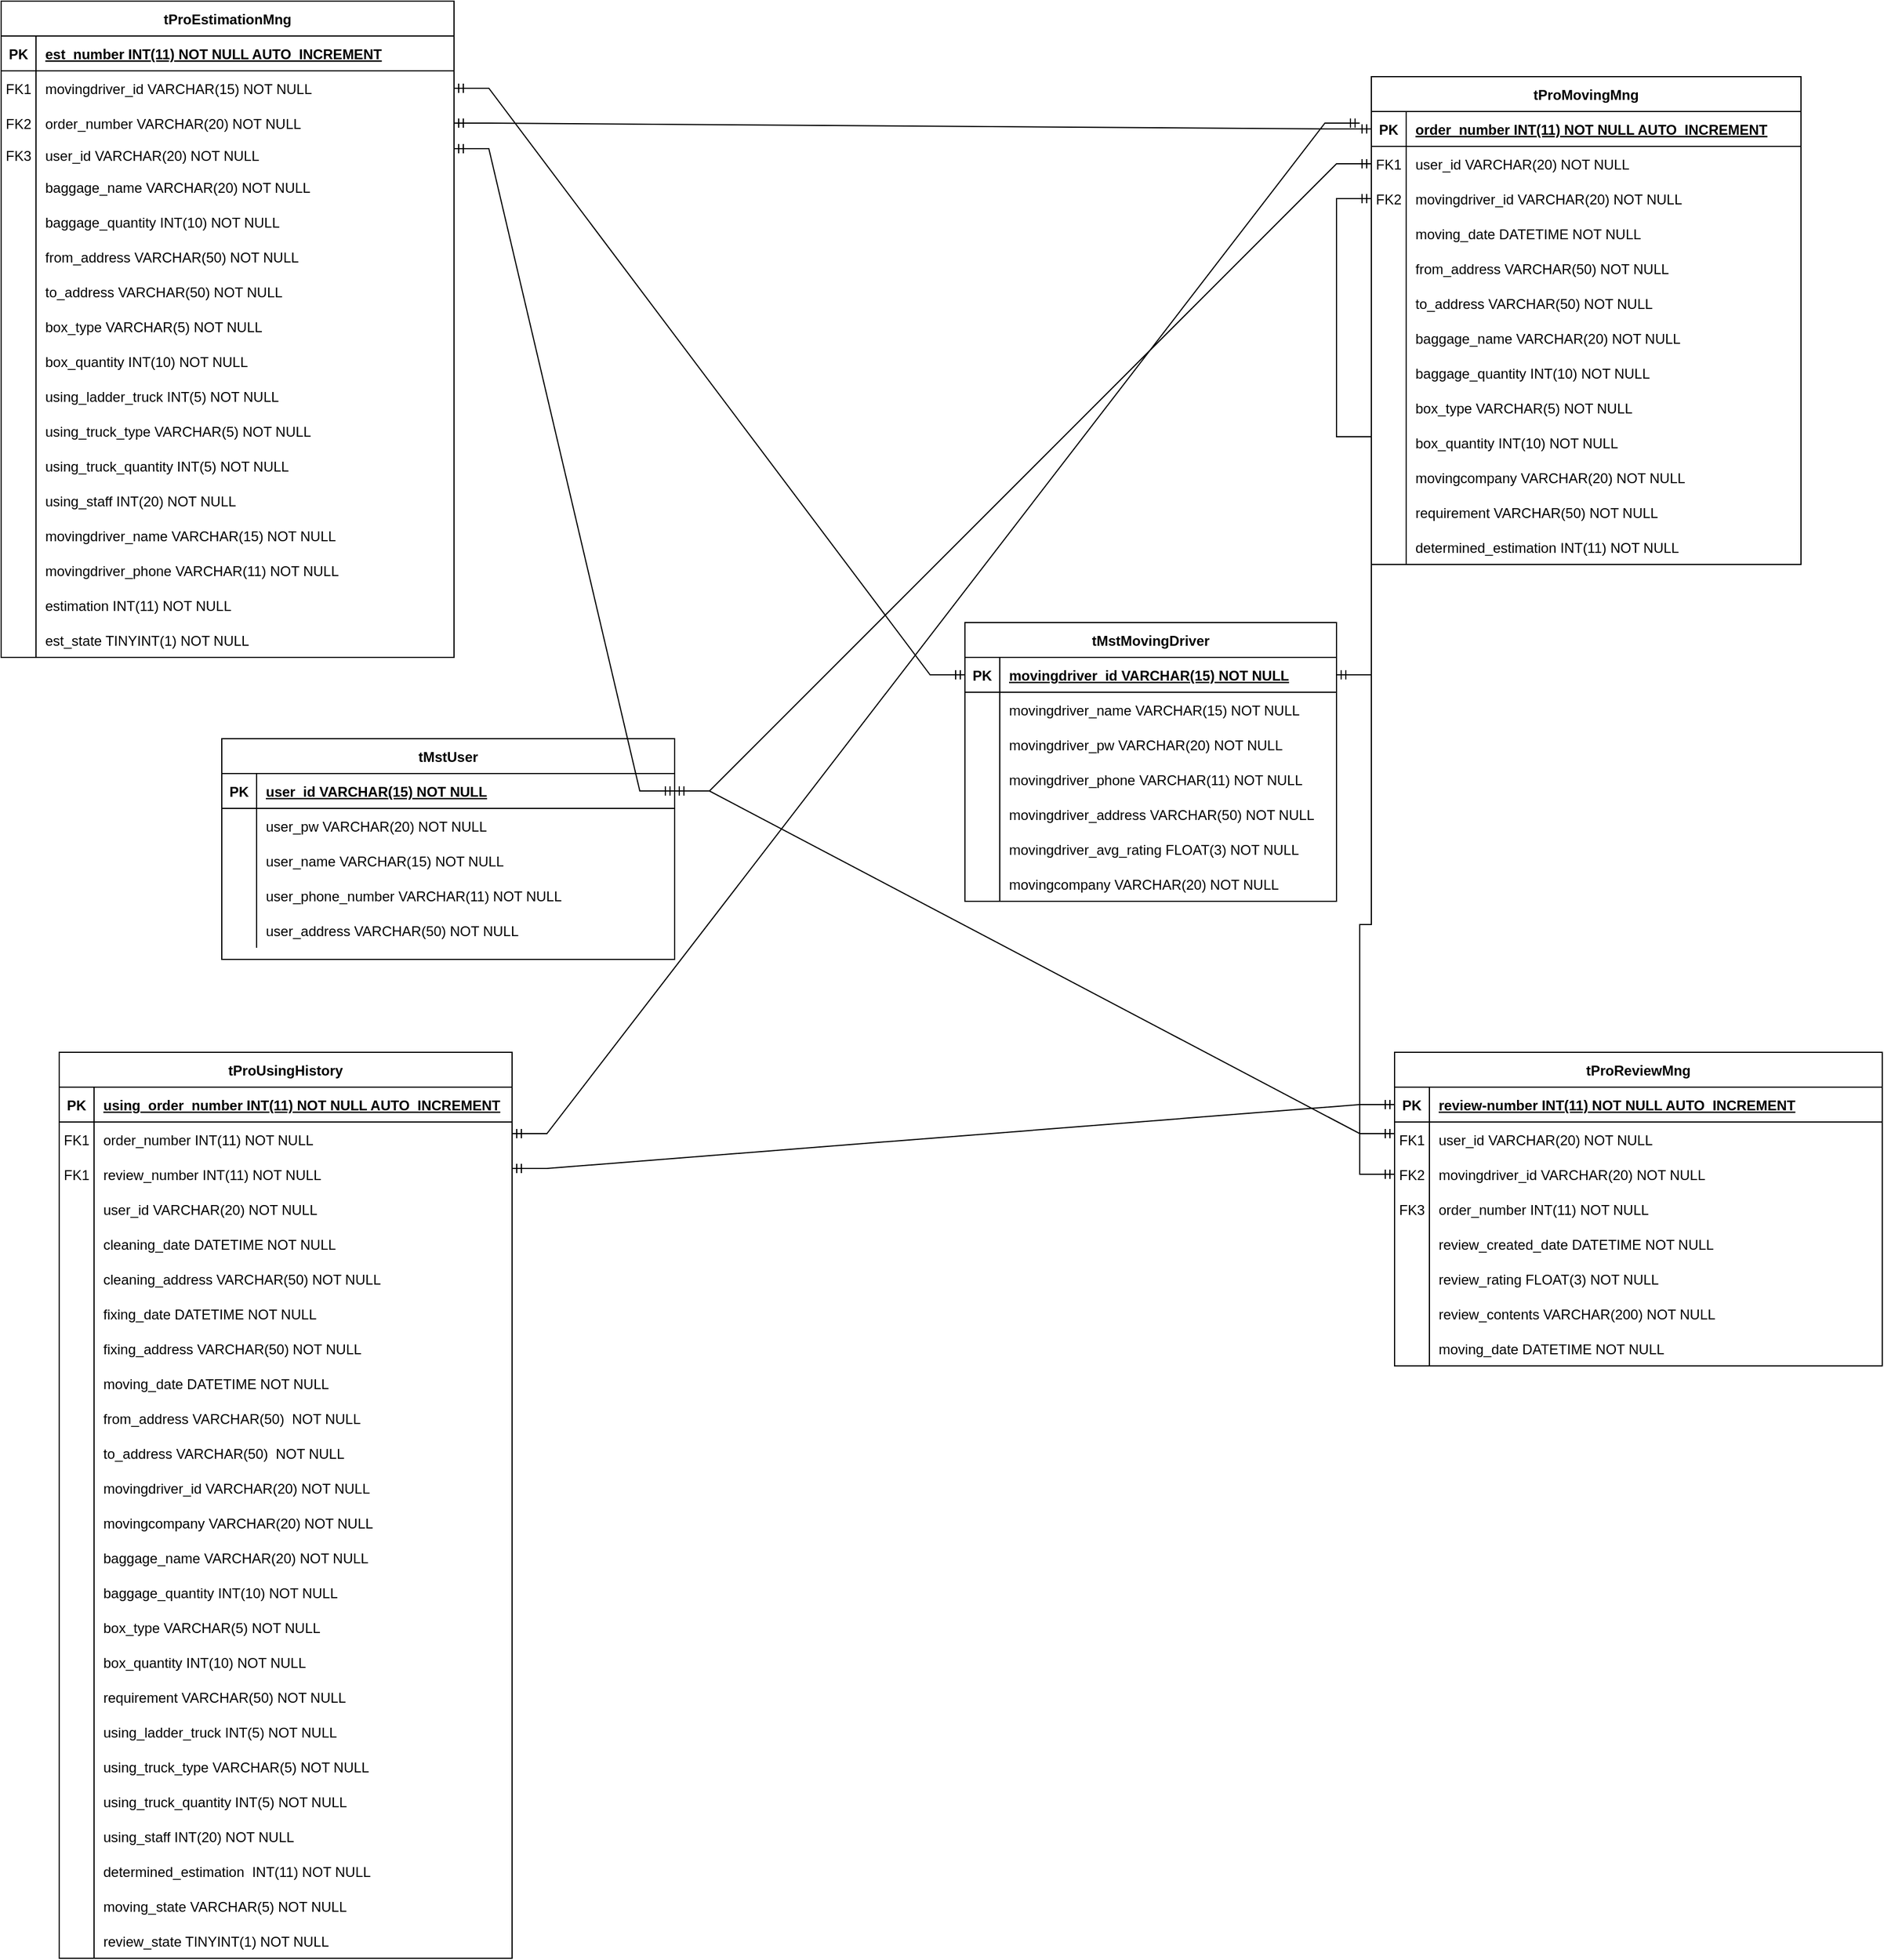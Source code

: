 <mxfile version="20.2.3" type="device"><diagram id="R2lEEEUBdFMjLlhIrx00" name="Page-1"><mxGraphModel dx="1718" dy="1582" grid="1" gridSize="10" guides="1" tooltips="1" connect="1" arrows="1" fold="1" page="1" pageScale="1" pageWidth="850" pageHeight="1100" math="0" shadow="0" extFonts="Permanent Marker^https://fonts.googleapis.com/css?family=Permanent+Marker"><root><mxCell id="0"/><mxCell id="1" parent="0"/><mxCell id="C-vyLk0tnHw3VtMMgP7b-2" value="tMstMovingDriver" style="shape=table;startSize=30;container=1;collapsible=1;childLayout=tableLayout;fixedRows=1;rowLines=0;fontStyle=1;align=center;resizeLast=1;" parent="1" vertex="1"><mxGeometry x="20" y="-360" width="320" height="240" as="geometry"/></mxCell><mxCell id="C-vyLk0tnHw3VtMMgP7b-3" value="" style="shape=partialRectangle;collapsible=0;dropTarget=0;pointerEvents=0;fillColor=none;points=[[0,0.5],[1,0.5]];portConstraint=eastwest;top=0;left=0;right=0;bottom=1;" parent="C-vyLk0tnHw3VtMMgP7b-2" vertex="1"><mxGeometry y="30" width="320" height="30" as="geometry"/></mxCell><mxCell id="C-vyLk0tnHw3VtMMgP7b-4" value="PK" style="shape=partialRectangle;overflow=hidden;connectable=0;fillColor=none;top=0;left=0;bottom=0;right=0;fontStyle=1;" parent="C-vyLk0tnHw3VtMMgP7b-3" vertex="1"><mxGeometry width="30" height="30" as="geometry"><mxRectangle width="30" height="30" as="alternateBounds"/></mxGeometry></mxCell><mxCell id="C-vyLk0tnHw3VtMMgP7b-5" value="movingdriver_id VARCHAR(15) NOT NULL" style="shape=partialRectangle;overflow=hidden;connectable=0;fillColor=none;top=0;left=0;bottom=0;right=0;align=left;spacingLeft=6;fontStyle=5;" parent="C-vyLk0tnHw3VtMMgP7b-3" vertex="1"><mxGeometry x="30" width="290" height="30" as="geometry"><mxRectangle width="290" height="30" as="alternateBounds"/></mxGeometry></mxCell><mxCell id="C-vyLk0tnHw3VtMMgP7b-6" value="" style="shape=partialRectangle;collapsible=0;dropTarget=0;pointerEvents=0;fillColor=none;points=[[0,0.5],[1,0.5]];portConstraint=eastwest;top=0;left=0;right=0;bottom=0;" parent="C-vyLk0tnHw3VtMMgP7b-2" vertex="1"><mxGeometry y="60" width="320" height="30" as="geometry"/></mxCell><mxCell id="C-vyLk0tnHw3VtMMgP7b-7" value="" style="shape=partialRectangle;overflow=hidden;connectable=0;fillColor=none;top=0;left=0;bottom=0;right=0;" parent="C-vyLk0tnHw3VtMMgP7b-6" vertex="1"><mxGeometry width="30" height="30" as="geometry"><mxRectangle width="30" height="30" as="alternateBounds"/></mxGeometry></mxCell><mxCell id="C-vyLk0tnHw3VtMMgP7b-8" value="movingdriver_name VARCHAR(15) NOT NULL" style="shape=partialRectangle;overflow=hidden;connectable=0;fillColor=none;top=0;left=0;bottom=0;right=0;align=left;spacingLeft=6;" parent="C-vyLk0tnHw3VtMMgP7b-6" vertex="1"><mxGeometry x="30" width="290" height="30" as="geometry"><mxRectangle width="290" height="30" as="alternateBounds"/></mxGeometry></mxCell><mxCell id="C-vyLk0tnHw3VtMMgP7b-9" value="" style="shape=partialRectangle;collapsible=0;dropTarget=0;pointerEvents=0;fillColor=none;points=[[0,0.5],[1,0.5]];portConstraint=eastwest;top=0;left=0;right=0;bottom=0;" parent="C-vyLk0tnHw3VtMMgP7b-2" vertex="1"><mxGeometry y="90" width="320" height="30" as="geometry"/></mxCell><mxCell id="C-vyLk0tnHw3VtMMgP7b-10" value="" style="shape=partialRectangle;overflow=hidden;connectable=0;fillColor=none;top=0;left=0;bottom=0;right=0;" parent="C-vyLk0tnHw3VtMMgP7b-9" vertex="1"><mxGeometry width="30" height="30" as="geometry"><mxRectangle width="30" height="30" as="alternateBounds"/></mxGeometry></mxCell><mxCell id="C-vyLk0tnHw3VtMMgP7b-11" value="movingdriver_pw VARCHAR(20) NOT NULL" style="shape=partialRectangle;overflow=hidden;connectable=0;fillColor=none;top=0;left=0;bottom=0;right=0;align=left;spacingLeft=6;" parent="C-vyLk0tnHw3VtMMgP7b-9" vertex="1"><mxGeometry x="30" width="290" height="30" as="geometry"><mxRectangle width="290" height="30" as="alternateBounds"/></mxGeometry></mxCell><mxCell id="ik4qItARimbXUn6gTDCo-40" value="" style="shape=partialRectangle;collapsible=0;dropTarget=0;pointerEvents=0;fillColor=none;points=[[0,0.5],[1,0.5]];portConstraint=eastwest;top=0;left=0;right=0;bottom=0;" parent="C-vyLk0tnHw3VtMMgP7b-2" vertex="1"><mxGeometry y="120" width="320" height="30" as="geometry"/></mxCell><mxCell id="ik4qItARimbXUn6gTDCo-41" value="" style="shape=partialRectangle;overflow=hidden;connectable=0;fillColor=none;top=0;left=0;bottom=0;right=0;" parent="ik4qItARimbXUn6gTDCo-40" vertex="1"><mxGeometry width="30" height="30" as="geometry"><mxRectangle width="30" height="30" as="alternateBounds"/></mxGeometry></mxCell><mxCell id="ik4qItARimbXUn6gTDCo-42" value="movingdriver_phone VARCHAR(11) NOT NULL" style="shape=partialRectangle;overflow=hidden;connectable=0;fillColor=none;top=0;left=0;bottom=0;right=0;align=left;spacingLeft=6;" parent="ik4qItARimbXUn6gTDCo-40" vertex="1"><mxGeometry x="30" width="290" height="30" as="geometry"><mxRectangle width="290" height="30" as="alternateBounds"/></mxGeometry></mxCell><mxCell id="ik4qItARimbXUn6gTDCo-43" value="" style="shape=partialRectangle;collapsible=0;dropTarget=0;pointerEvents=0;fillColor=none;points=[[0,0.5],[1,0.5]];portConstraint=eastwest;top=0;left=0;right=0;bottom=0;" parent="C-vyLk0tnHw3VtMMgP7b-2" vertex="1"><mxGeometry y="150" width="320" height="30" as="geometry"/></mxCell><mxCell id="ik4qItARimbXUn6gTDCo-44" value="" style="shape=partialRectangle;overflow=hidden;connectable=0;fillColor=none;top=0;left=0;bottom=0;right=0;" parent="ik4qItARimbXUn6gTDCo-43" vertex="1"><mxGeometry width="30" height="30" as="geometry"><mxRectangle width="30" height="30" as="alternateBounds"/></mxGeometry></mxCell><mxCell id="ik4qItARimbXUn6gTDCo-45" value="movingdriver_address VARCHAR(50) NOT NULL" style="shape=partialRectangle;overflow=hidden;connectable=0;fillColor=none;top=0;left=0;bottom=0;right=0;align=left;spacingLeft=6;" parent="ik4qItARimbXUn6gTDCo-43" vertex="1"><mxGeometry x="30" width="290" height="30" as="geometry"><mxRectangle width="290" height="30" as="alternateBounds"/></mxGeometry></mxCell><mxCell id="ik4qItARimbXUn6gTDCo-46" value="" style="shape=partialRectangle;collapsible=0;dropTarget=0;pointerEvents=0;fillColor=none;points=[[0,0.5],[1,0.5]];portConstraint=eastwest;top=0;left=0;right=0;bottom=0;" parent="C-vyLk0tnHw3VtMMgP7b-2" vertex="1"><mxGeometry y="180" width="320" height="30" as="geometry"/></mxCell><mxCell id="ik4qItARimbXUn6gTDCo-47" value="" style="shape=partialRectangle;overflow=hidden;connectable=0;fillColor=none;top=0;left=0;bottom=0;right=0;" parent="ik4qItARimbXUn6gTDCo-46" vertex="1"><mxGeometry width="30" height="30" as="geometry"><mxRectangle width="30" height="30" as="alternateBounds"/></mxGeometry></mxCell><mxCell id="ik4qItARimbXUn6gTDCo-48" value="movingdriver_avg_rating FLOAT(3) NOT NULL" style="shape=partialRectangle;overflow=hidden;connectable=0;fillColor=none;top=0;left=0;bottom=0;right=0;align=left;spacingLeft=6;" parent="ik4qItARimbXUn6gTDCo-46" vertex="1"><mxGeometry x="30" width="290" height="30" as="geometry"><mxRectangle width="290" height="30" as="alternateBounds"/></mxGeometry></mxCell><mxCell id="ik4qItARimbXUn6gTDCo-49" value="" style="shape=partialRectangle;collapsible=0;dropTarget=0;pointerEvents=0;fillColor=none;points=[[0,0.5],[1,0.5]];portConstraint=eastwest;top=0;left=0;right=0;bottom=0;" parent="C-vyLk0tnHw3VtMMgP7b-2" vertex="1"><mxGeometry y="210" width="320" height="30" as="geometry"/></mxCell><mxCell id="ik4qItARimbXUn6gTDCo-50" value="" style="shape=partialRectangle;overflow=hidden;connectable=0;fillColor=none;top=0;left=0;bottom=0;right=0;" parent="ik4qItARimbXUn6gTDCo-49" vertex="1"><mxGeometry width="30" height="30" as="geometry"><mxRectangle width="30" height="30" as="alternateBounds"/></mxGeometry></mxCell><mxCell id="ik4qItARimbXUn6gTDCo-51" value="movingcompany VARCHAR(20) NOT NULL" style="shape=partialRectangle;overflow=hidden;connectable=0;fillColor=none;top=0;left=0;bottom=0;right=0;align=left;spacingLeft=6;" parent="ik4qItARimbXUn6gTDCo-49" vertex="1"><mxGeometry x="30" width="290" height="30" as="geometry"><mxRectangle width="290" height="30" as="alternateBounds"/></mxGeometry></mxCell><mxCell id="C-vyLk0tnHw3VtMMgP7b-13" value="tProEstimationMng" style="shape=table;startSize=30;container=1;collapsible=1;childLayout=tableLayout;fixedRows=1;rowLines=0;fontStyle=1;align=center;resizeLast=1;" parent="1" vertex="1"><mxGeometry x="-810" y="-895" width="390" height="565" as="geometry"/></mxCell><mxCell id="C-vyLk0tnHw3VtMMgP7b-14" value="" style="shape=partialRectangle;collapsible=0;dropTarget=0;pointerEvents=0;fillColor=none;points=[[0,0.5],[1,0.5]];portConstraint=eastwest;top=0;left=0;right=0;bottom=1;" parent="C-vyLk0tnHw3VtMMgP7b-13" vertex="1"><mxGeometry y="30" width="390" height="30" as="geometry"/></mxCell><mxCell id="C-vyLk0tnHw3VtMMgP7b-15" value="PK" style="shape=partialRectangle;overflow=hidden;connectable=0;fillColor=none;top=0;left=0;bottom=0;right=0;fontStyle=1;" parent="C-vyLk0tnHw3VtMMgP7b-14" vertex="1"><mxGeometry width="30" height="30" as="geometry"><mxRectangle width="30" height="30" as="alternateBounds"/></mxGeometry></mxCell><mxCell id="C-vyLk0tnHw3VtMMgP7b-16" value="est_number INT(11) NOT NULL AUTO_INCREMENT" style="shape=partialRectangle;overflow=hidden;connectable=0;fillColor=none;top=0;left=0;bottom=0;right=0;align=left;spacingLeft=6;fontStyle=5;" parent="C-vyLk0tnHw3VtMMgP7b-14" vertex="1"><mxGeometry x="30" width="360" height="30" as="geometry"><mxRectangle width="360" height="30" as="alternateBounds"/></mxGeometry></mxCell><mxCell id="C-vyLk0tnHw3VtMMgP7b-17" value="" style="shape=partialRectangle;collapsible=0;dropTarget=0;pointerEvents=0;fillColor=none;points=[[0,0.5],[1,0.5]];portConstraint=eastwest;top=0;left=0;right=0;bottom=0;" parent="C-vyLk0tnHw3VtMMgP7b-13" vertex="1"><mxGeometry y="60" width="390" height="30" as="geometry"/></mxCell><mxCell id="C-vyLk0tnHw3VtMMgP7b-18" value="FK1" style="shape=partialRectangle;overflow=hidden;connectable=0;fillColor=none;top=0;left=0;bottom=0;right=0;" parent="C-vyLk0tnHw3VtMMgP7b-17" vertex="1"><mxGeometry width="30" height="30" as="geometry"><mxRectangle width="30" height="30" as="alternateBounds"/></mxGeometry></mxCell><mxCell id="C-vyLk0tnHw3VtMMgP7b-19" value="movingdriver_id VARCHAR(15) NOT NULL" style="shape=partialRectangle;overflow=hidden;connectable=0;fillColor=none;top=0;left=0;bottom=0;right=0;align=left;spacingLeft=6;" parent="C-vyLk0tnHw3VtMMgP7b-17" vertex="1"><mxGeometry x="30" width="360" height="30" as="geometry"><mxRectangle width="360" height="30" as="alternateBounds"/></mxGeometry></mxCell><mxCell id="ik4qItARimbXUn6gTDCo-101" value="" style="shape=partialRectangle;collapsible=0;dropTarget=0;pointerEvents=0;fillColor=none;points=[[0,0.5],[1,0.5]];portConstraint=eastwest;top=0;left=0;right=0;bottom=0;" parent="C-vyLk0tnHw3VtMMgP7b-13" vertex="1"><mxGeometry y="90" width="390" height="30" as="geometry"/></mxCell><mxCell id="ik4qItARimbXUn6gTDCo-102" value="FK2" style="shape=partialRectangle;overflow=hidden;connectable=0;fillColor=none;top=0;left=0;bottom=0;right=0;" parent="ik4qItARimbXUn6gTDCo-101" vertex="1"><mxGeometry width="30" height="30" as="geometry"><mxRectangle width="30" height="30" as="alternateBounds"/></mxGeometry></mxCell><mxCell id="ik4qItARimbXUn6gTDCo-103" value="order_number VARCHAR(20) NOT NULL" style="shape=partialRectangle;overflow=hidden;connectable=0;fillColor=none;top=0;left=0;bottom=0;right=0;align=left;spacingLeft=6;" parent="ik4qItARimbXUn6gTDCo-101" vertex="1"><mxGeometry x="30" width="360" height="30" as="geometry"><mxRectangle width="360" height="30" as="alternateBounds"/></mxGeometry></mxCell><mxCell id="ik4qItARimbXUn6gTDCo-228" value="" style="shape=partialRectangle;collapsible=0;dropTarget=0;pointerEvents=0;fillColor=none;points=[[0,0.5],[1,0.5]];portConstraint=eastwest;top=0;left=0;right=0;bottom=0;" parent="C-vyLk0tnHw3VtMMgP7b-13" vertex="1"><mxGeometry y="120" width="390" height="25" as="geometry"/></mxCell><mxCell id="ik4qItARimbXUn6gTDCo-229" value="FK3" style="shape=partialRectangle;overflow=hidden;connectable=0;fillColor=none;top=0;left=0;bottom=0;right=0;" parent="ik4qItARimbXUn6gTDCo-228" vertex="1"><mxGeometry width="30" height="25" as="geometry"><mxRectangle width="30" height="25" as="alternateBounds"/></mxGeometry></mxCell><mxCell id="ik4qItARimbXUn6gTDCo-230" value="user_id VARCHAR(20) NOT NULL" style="shape=partialRectangle;overflow=hidden;connectable=0;fillColor=none;top=0;left=0;bottom=0;right=0;align=left;spacingLeft=6;" parent="ik4qItARimbXUn6gTDCo-228" vertex="1"><mxGeometry x="30" width="360" height="25" as="geometry"><mxRectangle width="360" height="25" as="alternateBounds"/></mxGeometry></mxCell><mxCell id="C-vyLk0tnHw3VtMMgP7b-20" value="" style="shape=partialRectangle;collapsible=0;dropTarget=0;pointerEvents=0;fillColor=none;points=[[0,0.5],[1,0.5]];portConstraint=eastwest;top=0;left=0;right=0;bottom=0;" parent="C-vyLk0tnHw3VtMMgP7b-13" vertex="1"><mxGeometry y="145" width="390" height="30" as="geometry"/></mxCell><mxCell id="C-vyLk0tnHw3VtMMgP7b-21" value="" style="shape=partialRectangle;overflow=hidden;connectable=0;fillColor=none;top=0;left=0;bottom=0;right=0;" parent="C-vyLk0tnHw3VtMMgP7b-20" vertex="1"><mxGeometry width="30" height="30" as="geometry"><mxRectangle width="30" height="30" as="alternateBounds"/></mxGeometry></mxCell><mxCell id="C-vyLk0tnHw3VtMMgP7b-22" value="baggage_name VARCHAR(20) NOT NULL" style="shape=partialRectangle;overflow=hidden;connectable=0;fillColor=none;top=0;left=0;bottom=0;right=0;align=left;spacingLeft=6;" parent="C-vyLk0tnHw3VtMMgP7b-20" vertex="1"><mxGeometry x="30" width="360" height="30" as="geometry"><mxRectangle width="360" height="30" as="alternateBounds"/></mxGeometry></mxCell><mxCell id="ik4qItARimbXUn6gTDCo-56" value="" style="shape=partialRectangle;collapsible=0;dropTarget=0;pointerEvents=0;fillColor=none;points=[[0,0.5],[1,0.5]];portConstraint=eastwest;top=0;left=0;right=0;bottom=0;" parent="C-vyLk0tnHw3VtMMgP7b-13" vertex="1"><mxGeometry y="175" width="390" height="30" as="geometry"/></mxCell><mxCell id="ik4qItARimbXUn6gTDCo-57" value="" style="shape=partialRectangle;overflow=hidden;connectable=0;fillColor=none;top=0;left=0;bottom=0;right=0;" parent="ik4qItARimbXUn6gTDCo-56" vertex="1"><mxGeometry width="30" height="30" as="geometry"><mxRectangle width="30" height="30" as="alternateBounds"/></mxGeometry></mxCell><mxCell id="ik4qItARimbXUn6gTDCo-58" value="baggage_quantity INT(10) NOT NULL" style="shape=partialRectangle;overflow=hidden;connectable=0;fillColor=none;top=0;left=0;bottom=0;right=0;align=left;spacingLeft=6;" parent="ik4qItARimbXUn6gTDCo-56" vertex="1"><mxGeometry x="30" width="360" height="30" as="geometry"><mxRectangle width="360" height="30" as="alternateBounds"/></mxGeometry></mxCell><mxCell id="ik4qItARimbXUn6gTDCo-59" value="" style="shape=partialRectangle;collapsible=0;dropTarget=0;pointerEvents=0;fillColor=none;points=[[0,0.5],[1,0.5]];portConstraint=eastwest;top=0;left=0;right=0;bottom=0;" parent="C-vyLk0tnHw3VtMMgP7b-13" vertex="1"><mxGeometry y="205" width="390" height="30" as="geometry"/></mxCell><mxCell id="ik4qItARimbXUn6gTDCo-60" value="" style="shape=partialRectangle;overflow=hidden;connectable=0;fillColor=none;top=0;left=0;bottom=0;right=0;" parent="ik4qItARimbXUn6gTDCo-59" vertex="1"><mxGeometry width="30" height="30" as="geometry"><mxRectangle width="30" height="30" as="alternateBounds"/></mxGeometry></mxCell><mxCell id="ik4qItARimbXUn6gTDCo-61" value="from_address VARCHAR(50) NOT NULL" style="shape=partialRectangle;overflow=hidden;connectable=0;fillColor=none;top=0;left=0;bottom=0;right=0;align=left;spacingLeft=6;" parent="ik4qItARimbXUn6gTDCo-59" vertex="1"><mxGeometry x="30" width="360" height="30" as="geometry"><mxRectangle width="360" height="30" as="alternateBounds"/></mxGeometry></mxCell><mxCell id="ik4qItARimbXUn6gTDCo-62" value="" style="shape=partialRectangle;collapsible=0;dropTarget=0;pointerEvents=0;fillColor=none;points=[[0,0.5],[1,0.5]];portConstraint=eastwest;top=0;left=0;right=0;bottom=0;" parent="C-vyLk0tnHw3VtMMgP7b-13" vertex="1"><mxGeometry y="235" width="390" height="30" as="geometry"/></mxCell><mxCell id="ik4qItARimbXUn6gTDCo-63" value="" style="shape=partialRectangle;overflow=hidden;connectable=0;fillColor=none;top=0;left=0;bottom=0;right=0;" parent="ik4qItARimbXUn6gTDCo-62" vertex="1"><mxGeometry width="30" height="30" as="geometry"><mxRectangle width="30" height="30" as="alternateBounds"/></mxGeometry></mxCell><mxCell id="ik4qItARimbXUn6gTDCo-64" value="to_address VARCHAR(50) NOT NULL" style="shape=partialRectangle;overflow=hidden;connectable=0;fillColor=none;top=0;left=0;bottom=0;right=0;align=left;spacingLeft=6;" parent="ik4qItARimbXUn6gTDCo-62" vertex="1"><mxGeometry x="30" width="360" height="30" as="geometry"><mxRectangle width="360" height="30" as="alternateBounds"/></mxGeometry></mxCell><mxCell id="ik4qItARimbXUn6gTDCo-65" value="" style="shape=partialRectangle;collapsible=0;dropTarget=0;pointerEvents=0;fillColor=none;points=[[0,0.5],[1,0.5]];portConstraint=eastwest;top=0;left=0;right=0;bottom=0;" parent="C-vyLk0tnHw3VtMMgP7b-13" vertex="1"><mxGeometry y="265" width="390" height="30" as="geometry"/></mxCell><mxCell id="ik4qItARimbXUn6gTDCo-66" value="" style="shape=partialRectangle;overflow=hidden;connectable=0;fillColor=none;top=0;left=0;bottom=0;right=0;" parent="ik4qItARimbXUn6gTDCo-65" vertex="1"><mxGeometry width="30" height="30" as="geometry"><mxRectangle width="30" height="30" as="alternateBounds"/></mxGeometry></mxCell><mxCell id="ik4qItARimbXUn6gTDCo-67" value="box_type VARCHAR(5) NOT NULL" style="shape=partialRectangle;overflow=hidden;connectable=0;fillColor=none;top=0;left=0;bottom=0;right=0;align=left;spacingLeft=6;" parent="ik4qItARimbXUn6gTDCo-65" vertex="1"><mxGeometry x="30" width="360" height="30" as="geometry"><mxRectangle width="360" height="30" as="alternateBounds"/></mxGeometry></mxCell><mxCell id="ik4qItARimbXUn6gTDCo-68" value="" style="shape=partialRectangle;collapsible=0;dropTarget=0;pointerEvents=0;fillColor=none;points=[[0,0.5],[1,0.5]];portConstraint=eastwest;top=0;left=0;right=0;bottom=0;" parent="C-vyLk0tnHw3VtMMgP7b-13" vertex="1"><mxGeometry y="295" width="390" height="30" as="geometry"/></mxCell><mxCell id="ik4qItARimbXUn6gTDCo-69" value="" style="shape=partialRectangle;overflow=hidden;connectable=0;fillColor=none;top=0;left=0;bottom=0;right=0;" parent="ik4qItARimbXUn6gTDCo-68" vertex="1"><mxGeometry width="30" height="30" as="geometry"><mxRectangle width="30" height="30" as="alternateBounds"/></mxGeometry></mxCell><mxCell id="ik4qItARimbXUn6gTDCo-70" value="box_quantity INT(10) NOT NULL" style="shape=partialRectangle;overflow=hidden;connectable=0;fillColor=none;top=0;left=0;bottom=0;right=0;align=left;spacingLeft=6;" parent="ik4qItARimbXUn6gTDCo-68" vertex="1"><mxGeometry x="30" width="360" height="30" as="geometry"><mxRectangle width="360" height="30" as="alternateBounds"/></mxGeometry></mxCell><mxCell id="ik4qItARimbXUn6gTDCo-71" value="" style="shape=partialRectangle;collapsible=0;dropTarget=0;pointerEvents=0;fillColor=none;points=[[0,0.5],[1,0.5]];portConstraint=eastwest;top=0;left=0;right=0;bottom=0;" parent="C-vyLk0tnHw3VtMMgP7b-13" vertex="1"><mxGeometry y="325" width="390" height="30" as="geometry"/></mxCell><mxCell id="ik4qItARimbXUn6gTDCo-72" value="" style="shape=partialRectangle;overflow=hidden;connectable=0;fillColor=none;top=0;left=0;bottom=0;right=0;" parent="ik4qItARimbXUn6gTDCo-71" vertex="1"><mxGeometry width="30" height="30" as="geometry"><mxRectangle width="30" height="30" as="alternateBounds"/></mxGeometry></mxCell><mxCell id="ik4qItARimbXUn6gTDCo-73" value="using_ladder_truck INT(5) NOT NULL" style="shape=partialRectangle;overflow=hidden;connectable=0;fillColor=none;top=0;left=0;bottom=0;right=0;align=left;spacingLeft=6;" parent="ik4qItARimbXUn6gTDCo-71" vertex="1"><mxGeometry x="30" width="360" height="30" as="geometry"><mxRectangle width="360" height="30" as="alternateBounds"/></mxGeometry></mxCell><mxCell id="ik4qItARimbXUn6gTDCo-74" value="" style="shape=partialRectangle;collapsible=0;dropTarget=0;pointerEvents=0;fillColor=none;points=[[0,0.5],[1,0.5]];portConstraint=eastwest;top=0;left=0;right=0;bottom=0;" parent="C-vyLk0tnHw3VtMMgP7b-13" vertex="1"><mxGeometry y="355" width="390" height="30" as="geometry"/></mxCell><mxCell id="ik4qItARimbXUn6gTDCo-75" value="" style="shape=partialRectangle;overflow=hidden;connectable=0;fillColor=none;top=0;left=0;bottom=0;right=0;" parent="ik4qItARimbXUn6gTDCo-74" vertex="1"><mxGeometry width="30" height="30" as="geometry"><mxRectangle width="30" height="30" as="alternateBounds"/></mxGeometry></mxCell><mxCell id="ik4qItARimbXUn6gTDCo-76" value="using_truck_type VARCHAR(5) NOT NULL" style="shape=partialRectangle;overflow=hidden;connectable=0;fillColor=none;top=0;left=0;bottom=0;right=0;align=left;spacingLeft=6;" parent="ik4qItARimbXUn6gTDCo-74" vertex="1"><mxGeometry x="30" width="360" height="30" as="geometry"><mxRectangle width="360" height="30" as="alternateBounds"/></mxGeometry></mxCell><mxCell id="ik4qItARimbXUn6gTDCo-77" value="" style="shape=partialRectangle;collapsible=0;dropTarget=0;pointerEvents=0;fillColor=none;points=[[0,0.5],[1,0.5]];portConstraint=eastwest;top=0;left=0;right=0;bottom=0;" parent="C-vyLk0tnHw3VtMMgP7b-13" vertex="1"><mxGeometry y="385" width="390" height="30" as="geometry"/></mxCell><mxCell id="ik4qItARimbXUn6gTDCo-78" value="" style="shape=partialRectangle;overflow=hidden;connectable=0;fillColor=none;top=0;left=0;bottom=0;right=0;" parent="ik4qItARimbXUn6gTDCo-77" vertex="1"><mxGeometry width="30" height="30" as="geometry"><mxRectangle width="30" height="30" as="alternateBounds"/></mxGeometry></mxCell><mxCell id="ik4qItARimbXUn6gTDCo-79" value="using_truck_quantity INT(5) NOT NULL" style="shape=partialRectangle;overflow=hidden;connectable=0;fillColor=none;top=0;left=0;bottom=0;right=0;align=left;spacingLeft=6;" parent="ik4qItARimbXUn6gTDCo-77" vertex="1"><mxGeometry x="30" width="360" height="30" as="geometry"><mxRectangle width="360" height="30" as="alternateBounds"/></mxGeometry></mxCell><mxCell id="ik4qItARimbXUn6gTDCo-80" value="" style="shape=partialRectangle;collapsible=0;dropTarget=0;pointerEvents=0;fillColor=none;points=[[0,0.5],[1,0.5]];portConstraint=eastwest;top=0;left=0;right=0;bottom=0;" parent="C-vyLk0tnHw3VtMMgP7b-13" vertex="1"><mxGeometry y="415" width="390" height="30" as="geometry"/></mxCell><mxCell id="ik4qItARimbXUn6gTDCo-81" value="" style="shape=partialRectangle;overflow=hidden;connectable=0;fillColor=none;top=0;left=0;bottom=0;right=0;" parent="ik4qItARimbXUn6gTDCo-80" vertex="1"><mxGeometry width="30" height="30" as="geometry"><mxRectangle width="30" height="30" as="alternateBounds"/></mxGeometry></mxCell><mxCell id="ik4qItARimbXUn6gTDCo-82" value="using_staff INT(20) NOT NULL" style="shape=partialRectangle;overflow=hidden;connectable=0;fillColor=none;top=0;left=0;bottom=0;right=0;align=left;spacingLeft=6;" parent="ik4qItARimbXUn6gTDCo-80" vertex="1"><mxGeometry x="30" width="360" height="30" as="geometry"><mxRectangle width="360" height="30" as="alternateBounds"/></mxGeometry></mxCell><mxCell id="ik4qItARimbXUn6gTDCo-86" value="" style="shape=partialRectangle;collapsible=0;dropTarget=0;pointerEvents=0;fillColor=none;points=[[0,0.5],[1,0.5]];portConstraint=eastwest;top=0;left=0;right=0;bottom=0;" parent="C-vyLk0tnHw3VtMMgP7b-13" vertex="1"><mxGeometry y="445" width="390" height="30" as="geometry"/></mxCell><mxCell id="ik4qItARimbXUn6gTDCo-87" value="" style="shape=partialRectangle;overflow=hidden;connectable=0;fillColor=none;top=0;left=0;bottom=0;right=0;" parent="ik4qItARimbXUn6gTDCo-86" vertex="1"><mxGeometry width="30" height="30" as="geometry"><mxRectangle width="30" height="30" as="alternateBounds"/></mxGeometry></mxCell><mxCell id="ik4qItARimbXUn6gTDCo-88" value="movingdriver_name VARCHAR(15) NOT NULL" style="shape=partialRectangle;overflow=hidden;connectable=0;fillColor=none;top=0;left=0;bottom=0;right=0;align=left;spacingLeft=6;" parent="ik4qItARimbXUn6gTDCo-86" vertex="1"><mxGeometry x="30" width="360" height="30" as="geometry"><mxRectangle width="360" height="30" as="alternateBounds"/></mxGeometry></mxCell><mxCell id="ik4qItARimbXUn6gTDCo-92" value="" style="shape=partialRectangle;collapsible=0;dropTarget=0;pointerEvents=0;fillColor=none;points=[[0,0.5],[1,0.5]];portConstraint=eastwest;top=0;left=0;right=0;bottom=0;" parent="C-vyLk0tnHw3VtMMgP7b-13" vertex="1"><mxGeometry y="475" width="390" height="30" as="geometry"/></mxCell><mxCell id="ik4qItARimbXUn6gTDCo-93" value="" style="shape=partialRectangle;overflow=hidden;connectable=0;fillColor=none;top=0;left=0;bottom=0;right=0;" parent="ik4qItARimbXUn6gTDCo-92" vertex="1"><mxGeometry width="30" height="30" as="geometry"><mxRectangle width="30" height="30" as="alternateBounds"/></mxGeometry></mxCell><mxCell id="ik4qItARimbXUn6gTDCo-94" value="movingdriver_phone VARCHAR(11) NOT NULL" style="shape=partialRectangle;overflow=hidden;connectable=0;fillColor=none;top=0;left=0;bottom=0;right=0;align=left;spacingLeft=6;" parent="ik4qItARimbXUn6gTDCo-92" vertex="1"><mxGeometry x="30" width="360" height="30" as="geometry"><mxRectangle width="360" height="30" as="alternateBounds"/></mxGeometry></mxCell><mxCell id="ik4qItARimbXUn6gTDCo-95" value="" style="shape=partialRectangle;collapsible=0;dropTarget=0;pointerEvents=0;fillColor=none;points=[[0,0.5],[1,0.5]];portConstraint=eastwest;top=0;left=0;right=0;bottom=0;" parent="C-vyLk0tnHw3VtMMgP7b-13" vertex="1"><mxGeometry y="505" width="390" height="30" as="geometry"/></mxCell><mxCell id="ik4qItARimbXUn6gTDCo-96" value="" style="shape=partialRectangle;overflow=hidden;connectable=0;fillColor=none;top=0;left=0;bottom=0;right=0;" parent="ik4qItARimbXUn6gTDCo-95" vertex="1"><mxGeometry width="30" height="30" as="geometry"><mxRectangle width="30" height="30" as="alternateBounds"/></mxGeometry></mxCell><mxCell id="ik4qItARimbXUn6gTDCo-97" value="estimation INT(11) NOT NULL" style="shape=partialRectangle;overflow=hidden;connectable=0;fillColor=none;top=0;left=0;bottom=0;right=0;align=left;spacingLeft=6;" parent="ik4qItARimbXUn6gTDCo-95" vertex="1"><mxGeometry x="30" width="360" height="30" as="geometry"><mxRectangle width="360" height="30" as="alternateBounds"/></mxGeometry></mxCell><mxCell id="ik4qItARimbXUn6gTDCo-98" value="" style="shape=partialRectangle;collapsible=0;dropTarget=0;pointerEvents=0;fillColor=none;points=[[0,0.5],[1,0.5]];portConstraint=eastwest;top=0;left=0;right=0;bottom=0;" parent="C-vyLk0tnHw3VtMMgP7b-13" vertex="1"><mxGeometry y="535" width="390" height="30" as="geometry"/></mxCell><mxCell id="ik4qItARimbXUn6gTDCo-99" value="" style="shape=partialRectangle;overflow=hidden;connectable=0;fillColor=none;top=0;left=0;bottom=0;right=0;" parent="ik4qItARimbXUn6gTDCo-98" vertex="1"><mxGeometry width="30" height="30" as="geometry"><mxRectangle width="30" height="30" as="alternateBounds"/></mxGeometry></mxCell><mxCell id="ik4qItARimbXUn6gTDCo-100" value="est_state TINYINT(1) NOT NULL" style="shape=partialRectangle;overflow=hidden;connectable=0;fillColor=none;top=0;left=0;bottom=0;right=0;align=left;spacingLeft=6;" parent="ik4qItARimbXUn6gTDCo-98" vertex="1"><mxGeometry x="30" width="360" height="30" as="geometry"><mxRectangle width="360" height="30" as="alternateBounds"/></mxGeometry></mxCell><mxCell id="C-vyLk0tnHw3VtMMgP7b-23" value="tMstUser" style="shape=table;startSize=30;container=1;collapsible=1;childLayout=tableLayout;fixedRows=1;rowLines=0;fontStyle=1;align=center;resizeLast=1;" parent="1" vertex="1"><mxGeometry x="-620" y="-260" width="390" height="190" as="geometry"/></mxCell><mxCell id="C-vyLk0tnHw3VtMMgP7b-24" value="" style="shape=partialRectangle;collapsible=0;dropTarget=0;pointerEvents=0;fillColor=none;points=[[0,0.5],[1,0.5]];portConstraint=eastwest;top=0;left=0;right=0;bottom=1;" parent="C-vyLk0tnHw3VtMMgP7b-23" vertex="1"><mxGeometry y="30" width="390" height="30" as="geometry"/></mxCell><mxCell id="C-vyLk0tnHw3VtMMgP7b-25" value="PK" style="shape=partialRectangle;overflow=hidden;connectable=0;fillColor=none;top=0;left=0;bottom=0;right=0;fontStyle=1;" parent="C-vyLk0tnHw3VtMMgP7b-24" vertex="1"><mxGeometry width="30" height="30" as="geometry"><mxRectangle width="30" height="30" as="alternateBounds"/></mxGeometry></mxCell><mxCell id="C-vyLk0tnHw3VtMMgP7b-26" value="user_id VARCHAR(15) NOT NULL" style="shape=partialRectangle;overflow=hidden;connectable=0;fillColor=none;top=0;left=0;bottom=0;right=0;align=left;spacingLeft=6;fontStyle=5;" parent="C-vyLk0tnHw3VtMMgP7b-24" vertex="1"><mxGeometry x="30" width="360" height="30" as="geometry"><mxRectangle width="360" height="30" as="alternateBounds"/></mxGeometry></mxCell><mxCell id="C-vyLk0tnHw3VtMMgP7b-27" value="" style="shape=partialRectangle;collapsible=0;dropTarget=0;pointerEvents=0;fillColor=none;points=[[0,0.5],[1,0.5]];portConstraint=eastwest;top=0;left=0;right=0;bottom=0;" parent="C-vyLk0tnHw3VtMMgP7b-23" vertex="1"><mxGeometry y="60" width="390" height="30" as="geometry"/></mxCell><mxCell id="C-vyLk0tnHw3VtMMgP7b-28" value="" style="shape=partialRectangle;overflow=hidden;connectable=0;fillColor=none;top=0;left=0;bottom=0;right=0;" parent="C-vyLk0tnHw3VtMMgP7b-27" vertex="1"><mxGeometry width="30" height="30" as="geometry"><mxRectangle width="30" height="30" as="alternateBounds"/></mxGeometry></mxCell><mxCell id="C-vyLk0tnHw3VtMMgP7b-29" value="user_pw VARCHAR(20) NOT NULL" style="shape=partialRectangle;overflow=hidden;connectable=0;fillColor=none;top=0;left=0;bottom=0;right=0;align=left;spacingLeft=6;" parent="C-vyLk0tnHw3VtMMgP7b-27" vertex="1"><mxGeometry x="30" width="360" height="30" as="geometry"><mxRectangle width="360" height="30" as="alternateBounds"/></mxGeometry></mxCell><mxCell id="ik4qItARimbXUn6gTDCo-31" value="" style="shape=partialRectangle;collapsible=0;dropTarget=0;pointerEvents=0;fillColor=none;points=[[0,0.5],[1,0.5]];portConstraint=eastwest;top=0;left=0;right=0;bottom=0;" parent="C-vyLk0tnHw3VtMMgP7b-23" vertex="1"><mxGeometry y="90" width="390" height="30" as="geometry"/></mxCell><mxCell id="ik4qItARimbXUn6gTDCo-32" value="" style="shape=partialRectangle;overflow=hidden;connectable=0;fillColor=none;top=0;left=0;bottom=0;right=0;" parent="ik4qItARimbXUn6gTDCo-31" vertex="1"><mxGeometry width="30" height="30" as="geometry"><mxRectangle width="30" height="30" as="alternateBounds"/></mxGeometry></mxCell><mxCell id="ik4qItARimbXUn6gTDCo-33" value="user_name VARCHAR(15) NOT NULL" style="shape=partialRectangle;overflow=hidden;connectable=0;fillColor=none;top=0;left=0;bottom=0;right=0;align=left;spacingLeft=6;" parent="ik4qItARimbXUn6gTDCo-31" vertex="1"><mxGeometry x="30" width="360" height="30" as="geometry"><mxRectangle width="360" height="30" as="alternateBounds"/></mxGeometry></mxCell><mxCell id="ik4qItARimbXUn6gTDCo-34" value="" style="shape=partialRectangle;collapsible=0;dropTarget=0;pointerEvents=0;fillColor=none;points=[[0,0.5],[1,0.5]];portConstraint=eastwest;top=0;left=0;right=0;bottom=0;" parent="C-vyLk0tnHw3VtMMgP7b-23" vertex="1"><mxGeometry y="120" width="390" height="30" as="geometry"/></mxCell><mxCell id="ik4qItARimbXUn6gTDCo-35" value="" style="shape=partialRectangle;overflow=hidden;connectable=0;fillColor=none;top=0;left=0;bottom=0;right=0;" parent="ik4qItARimbXUn6gTDCo-34" vertex="1"><mxGeometry width="30" height="30" as="geometry"><mxRectangle width="30" height="30" as="alternateBounds"/></mxGeometry></mxCell><mxCell id="ik4qItARimbXUn6gTDCo-36" value="user_phone_number VARCHAR(11) NOT NULL" style="shape=partialRectangle;overflow=hidden;connectable=0;fillColor=none;top=0;left=0;bottom=0;right=0;align=left;spacingLeft=6;" parent="ik4qItARimbXUn6gTDCo-34" vertex="1"><mxGeometry x="30" width="360" height="30" as="geometry"><mxRectangle width="360" height="30" as="alternateBounds"/></mxGeometry></mxCell><mxCell id="ik4qItARimbXUn6gTDCo-37" value="" style="shape=partialRectangle;collapsible=0;dropTarget=0;pointerEvents=0;fillColor=none;points=[[0,0.5],[1,0.5]];portConstraint=eastwest;top=0;left=0;right=0;bottom=0;" parent="C-vyLk0tnHw3VtMMgP7b-23" vertex="1"><mxGeometry y="150" width="390" height="30" as="geometry"/></mxCell><mxCell id="ik4qItARimbXUn6gTDCo-38" value="" style="shape=partialRectangle;overflow=hidden;connectable=0;fillColor=none;top=0;left=0;bottom=0;right=0;" parent="ik4qItARimbXUn6gTDCo-37" vertex="1"><mxGeometry width="30" height="30" as="geometry"><mxRectangle width="30" height="30" as="alternateBounds"/></mxGeometry></mxCell><mxCell id="ik4qItARimbXUn6gTDCo-39" value="user_address VARCHAR(50) NOT NULL" style="shape=partialRectangle;overflow=hidden;connectable=0;fillColor=none;top=0;left=0;bottom=0;right=0;align=left;spacingLeft=6;" parent="ik4qItARimbXUn6gTDCo-37" vertex="1"><mxGeometry x="30" width="360" height="30" as="geometry"><mxRectangle width="360" height="30" as="alternateBounds"/></mxGeometry></mxCell><mxCell id="ik4qItARimbXUn6gTDCo-1" value="tProMovingMng" style="shape=table;startSize=30;container=1;collapsible=1;childLayout=tableLayout;fixedRows=1;rowLines=0;fontStyle=1;align=center;resizeLast=1;" parent="1" vertex="1"><mxGeometry x="370" y="-830" width="370" height="420" as="geometry"/></mxCell><mxCell id="ik4qItARimbXUn6gTDCo-2" value="" style="shape=partialRectangle;collapsible=0;dropTarget=0;pointerEvents=0;fillColor=none;points=[[0,0.5],[1,0.5]];portConstraint=eastwest;top=0;left=0;right=0;bottom=1;" parent="ik4qItARimbXUn6gTDCo-1" vertex="1"><mxGeometry y="30" width="370" height="30" as="geometry"/></mxCell><mxCell id="ik4qItARimbXUn6gTDCo-3" value="PK" style="shape=partialRectangle;overflow=hidden;connectable=0;fillColor=none;top=0;left=0;bottom=0;right=0;fontStyle=1;" parent="ik4qItARimbXUn6gTDCo-2" vertex="1"><mxGeometry width="30" height="30" as="geometry"><mxRectangle width="30" height="30" as="alternateBounds"/></mxGeometry></mxCell><mxCell id="ik4qItARimbXUn6gTDCo-4" value="order_number INT(11) NOT NULL AUTO_INCREMENT" style="shape=partialRectangle;overflow=hidden;connectable=0;fillColor=none;top=0;left=0;bottom=0;right=0;align=left;spacingLeft=6;fontStyle=5;" parent="ik4qItARimbXUn6gTDCo-2" vertex="1"><mxGeometry x="30" width="340" height="30" as="geometry"><mxRectangle width="340" height="30" as="alternateBounds"/></mxGeometry></mxCell><mxCell id="ik4qItARimbXUn6gTDCo-5" value="" style="shape=partialRectangle;collapsible=0;dropTarget=0;pointerEvents=0;fillColor=none;points=[[0,0.5],[1,0.5]];portConstraint=eastwest;top=0;left=0;right=0;bottom=0;" parent="ik4qItARimbXUn6gTDCo-1" vertex="1"><mxGeometry y="60" width="370" height="30" as="geometry"/></mxCell><mxCell id="ik4qItARimbXUn6gTDCo-6" value="FK1" style="shape=partialRectangle;overflow=hidden;connectable=0;fillColor=none;top=0;left=0;bottom=0;right=0;" parent="ik4qItARimbXUn6gTDCo-5" vertex="1"><mxGeometry width="30" height="30" as="geometry"><mxRectangle width="30" height="30" as="alternateBounds"/></mxGeometry></mxCell><mxCell id="ik4qItARimbXUn6gTDCo-7" value="user_id VARCHAR(20) NOT NULL" style="shape=partialRectangle;overflow=hidden;connectable=0;fillColor=none;top=0;left=0;bottom=0;right=0;align=left;spacingLeft=6;" parent="ik4qItARimbXUn6gTDCo-5" vertex="1"><mxGeometry x="30" width="340" height="30" as="geometry"><mxRectangle width="340" height="30" as="alternateBounds"/></mxGeometry></mxCell><mxCell id="ik4qItARimbXUn6gTDCo-158" value="" style="shape=partialRectangle;collapsible=0;dropTarget=0;pointerEvents=0;fillColor=none;points=[[0,0.5],[1,0.5]];portConstraint=eastwest;top=0;left=0;right=0;bottom=0;" parent="ik4qItARimbXUn6gTDCo-1" vertex="1"><mxGeometry y="90" width="370" height="30" as="geometry"/></mxCell><mxCell id="ik4qItARimbXUn6gTDCo-159" value="FK2" style="shape=partialRectangle;overflow=hidden;connectable=0;fillColor=none;top=0;left=0;bottom=0;right=0;" parent="ik4qItARimbXUn6gTDCo-158" vertex="1"><mxGeometry width="30" height="30" as="geometry"><mxRectangle width="30" height="30" as="alternateBounds"/></mxGeometry></mxCell><mxCell id="ik4qItARimbXUn6gTDCo-160" value="movingdriver_id VARCHAR(20) NOT NULL" style="shape=partialRectangle;overflow=hidden;connectable=0;fillColor=none;top=0;left=0;bottom=0;right=0;align=left;spacingLeft=6;" parent="ik4qItARimbXUn6gTDCo-158" vertex="1"><mxGeometry x="30" width="340" height="30" as="geometry"><mxRectangle width="340" height="30" as="alternateBounds"/></mxGeometry></mxCell><mxCell id="ik4qItARimbXUn6gTDCo-104" value="" style="shape=partialRectangle;collapsible=0;dropTarget=0;pointerEvents=0;fillColor=none;points=[[0,0.5],[1,0.5]];portConstraint=eastwest;top=0;left=0;right=0;bottom=0;" parent="ik4qItARimbXUn6gTDCo-1" vertex="1"><mxGeometry y="120" width="370" height="30" as="geometry"/></mxCell><mxCell id="ik4qItARimbXUn6gTDCo-105" value="" style="shape=partialRectangle;overflow=hidden;connectable=0;fillColor=none;top=0;left=0;bottom=0;right=0;" parent="ik4qItARimbXUn6gTDCo-104" vertex="1"><mxGeometry width="30" height="30" as="geometry"><mxRectangle width="30" height="30" as="alternateBounds"/></mxGeometry></mxCell><mxCell id="ik4qItARimbXUn6gTDCo-106" value="moving_date DATETIME NOT NULL" style="shape=partialRectangle;overflow=hidden;connectable=0;fillColor=none;top=0;left=0;bottom=0;right=0;align=left;spacingLeft=6;" parent="ik4qItARimbXUn6gTDCo-104" vertex="1"><mxGeometry x="30" width="340" height="30" as="geometry"><mxRectangle width="340" height="30" as="alternateBounds"/></mxGeometry></mxCell><mxCell id="ik4qItARimbXUn6gTDCo-107" value="" style="shape=partialRectangle;collapsible=0;dropTarget=0;pointerEvents=0;fillColor=none;points=[[0,0.5],[1,0.5]];portConstraint=eastwest;top=0;left=0;right=0;bottom=0;" parent="ik4qItARimbXUn6gTDCo-1" vertex="1"><mxGeometry y="150" width="370" height="30" as="geometry"/></mxCell><mxCell id="ik4qItARimbXUn6gTDCo-108" value="" style="shape=partialRectangle;overflow=hidden;connectable=0;fillColor=none;top=0;left=0;bottom=0;right=0;" parent="ik4qItARimbXUn6gTDCo-107" vertex="1"><mxGeometry width="30" height="30" as="geometry"><mxRectangle width="30" height="30" as="alternateBounds"/></mxGeometry></mxCell><mxCell id="ik4qItARimbXUn6gTDCo-109" value="from_address VARCHAR(50) NOT NULL" style="shape=partialRectangle;overflow=hidden;connectable=0;fillColor=none;top=0;left=0;bottom=0;right=0;align=left;spacingLeft=6;" parent="ik4qItARimbXUn6gTDCo-107" vertex="1"><mxGeometry x="30" width="340" height="30" as="geometry"><mxRectangle width="340" height="30" as="alternateBounds"/></mxGeometry></mxCell><mxCell id="ik4qItARimbXUn6gTDCo-110" value="" style="shape=partialRectangle;collapsible=0;dropTarget=0;pointerEvents=0;fillColor=none;points=[[0,0.5],[1,0.5]];portConstraint=eastwest;top=0;left=0;right=0;bottom=0;" parent="ik4qItARimbXUn6gTDCo-1" vertex="1"><mxGeometry y="180" width="370" height="30" as="geometry"/></mxCell><mxCell id="ik4qItARimbXUn6gTDCo-111" value="" style="shape=partialRectangle;overflow=hidden;connectable=0;fillColor=none;top=0;left=0;bottom=0;right=0;" parent="ik4qItARimbXUn6gTDCo-110" vertex="1"><mxGeometry width="30" height="30" as="geometry"><mxRectangle width="30" height="30" as="alternateBounds"/></mxGeometry></mxCell><mxCell id="ik4qItARimbXUn6gTDCo-112" value="to_address VARCHAR(50) NOT NULL" style="shape=partialRectangle;overflow=hidden;connectable=0;fillColor=none;top=0;left=0;bottom=0;right=0;align=left;spacingLeft=6;" parent="ik4qItARimbXUn6gTDCo-110" vertex="1"><mxGeometry x="30" width="340" height="30" as="geometry"><mxRectangle width="340" height="30" as="alternateBounds"/></mxGeometry></mxCell><mxCell id="ik4qItARimbXUn6gTDCo-113" value="" style="shape=partialRectangle;collapsible=0;dropTarget=0;pointerEvents=0;fillColor=none;points=[[0,0.5],[1,0.5]];portConstraint=eastwest;top=0;left=0;right=0;bottom=0;" parent="ik4qItARimbXUn6gTDCo-1" vertex="1"><mxGeometry y="210" width="370" height="30" as="geometry"/></mxCell><mxCell id="ik4qItARimbXUn6gTDCo-114" value="" style="shape=partialRectangle;overflow=hidden;connectable=0;fillColor=none;top=0;left=0;bottom=0;right=0;" parent="ik4qItARimbXUn6gTDCo-113" vertex="1"><mxGeometry width="30" height="30" as="geometry"><mxRectangle width="30" height="30" as="alternateBounds"/></mxGeometry></mxCell><mxCell id="ik4qItARimbXUn6gTDCo-115" value="baggage_name VARCHAR(20) NOT NULL" style="shape=partialRectangle;overflow=hidden;connectable=0;fillColor=none;top=0;left=0;bottom=0;right=0;align=left;spacingLeft=6;" parent="ik4qItARimbXUn6gTDCo-113" vertex="1"><mxGeometry x="30" width="340" height="30" as="geometry"><mxRectangle width="340" height="30" as="alternateBounds"/></mxGeometry></mxCell><mxCell id="ik4qItARimbXUn6gTDCo-116" value="" style="shape=partialRectangle;collapsible=0;dropTarget=0;pointerEvents=0;fillColor=none;points=[[0,0.5],[1,0.5]];portConstraint=eastwest;top=0;left=0;right=0;bottom=0;" parent="ik4qItARimbXUn6gTDCo-1" vertex="1"><mxGeometry y="240" width="370" height="30" as="geometry"/></mxCell><mxCell id="ik4qItARimbXUn6gTDCo-117" value="" style="shape=partialRectangle;overflow=hidden;connectable=0;fillColor=none;top=0;left=0;bottom=0;right=0;" parent="ik4qItARimbXUn6gTDCo-116" vertex="1"><mxGeometry width="30" height="30" as="geometry"><mxRectangle width="30" height="30" as="alternateBounds"/></mxGeometry></mxCell><mxCell id="ik4qItARimbXUn6gTDCo-118" value="baggage_quantity INT(10) NOT NULL" style="shape=partialRectangle;overflow=hidden;connectable=0;fillColor=none;top=0;left=0;bottom=0;right=0;align=left;spacingLeft=6;" parent="ik4qItARimbXUn6gTDCo-116" vertex="1"><mxGeometry x="30" width="340" height="30" as="geometry"><mxRectangle width="340" height="30" as="alternateBounds"/></mxGeometry></mxCell><mxCell id="ik4qItARimbXUn6gTDCo-119" value="" style="shape=partialRectangle;collapsible=0;dropTarget=0;pointerEvents=0;fillColor=none;points=[[0,0.5],[1,0.5]];portConstraint=eastwest;top=0;left=0;right=0;bottom=0;" parent="ik4qItARimbXUn6gTDCo-1" vertex="1"><mxGeometry y="270" width="370" height="30" as="geometry"/></mxCell><mxCell id="ik4qItARimbXUn6gTDCo-120" value="" style="shape=partialRectangle;overflow=hidden;connectable=0;fillColor=none;top=0;left=0;bottom=0;right=0;" parent="ik4qItARimbXUn6gTDCo-119" vertex="1"><mxGeometry width="30" height="30" as="geometry"><mxRectangle width="30" height="30" as="alternateBounds"/></mxGeometry></mxCell><mxCell id="ik4qItARimbXUn6gTDCo-121" value="box_type VARCHAR(5) NOT NULL" style="shape=partialRectangle;overflow=hidden;connectable=0;fillColor=none;top=0;left=0;bottom=0;right=0;align=left;spacingLeft=6;" parent="ik4qItARimbXUn6gTDCo-119" vertex="1"><mxGeometry x="30" width="340" height="30" as="geometry"><mxRectangle width="340" height="30" as="alternateBounds"/></mxGeometry></mxCell><mxCell id="ik4qItARimbXUn6gTDCo-122" value="" style="shape=partialRectangle;collapsible=0;dropTarget=0;pointerEvents=0;fillColor=none;points=[[0,0.5],[1,0.5]];portConstraint=eastwest;top=0;left=0;right=0;bottom=0;" parent="ik4qItARimbXUn6gTDCo-1" vertex="1"><mxGeometry y="300" width="370" height="30" as="geometry"/></mxCell><mxCell id="ik4qItARimbXUn6gTDCo-123" value="" style="shape=partialRectangle;overflow=hidden;connectable=0;fillColor=none;top=0;left=0;bottom=0;right=0;" parent="ik4qItARimbXUn6gTDCo-122" vertex="1"><mxGeometry width="30" height="30" as="geometry"><mxRectangle width="30" height="30" as="alternateBounds"/></mxGeometry></mxCell><mxCell id="ik4qItARimbXUn6gTDCo-124" value="box_quantity INT(10) NOT NULL" style="shape=partialRectangle;overflow=hidden;connectable=0;fillColor=none;top=0;left=0;bottom=0;right=0;align=left;spacingLeft=6;" parent="ik4qItARimbXUn6gTDCo-122" vertex="1"><mxGeometry x="30" width="340" height="30" as="geometry"><mxRectangle width="340" height="30" as="alternateBounds"/></mxGeometry></mxCell><mxCell id="ik4qItARimbXUn6gTDCo-128" value="" style="shape=partialRectangle;collapsible=0;dropTarget=0;pointerEvents=0;fillColor=none;points=[[0,0.5],[1,0.5]];portConstraint=eastwest;top=0;left=0;right=0;bottom=0;" parent="ik4qItARimbXUn6gTDCo-1" vertex="1"><mxGeometry y="330" width="370" height="30" as="geometry"/></mxCell><mxCell id="ik4qItARimbXUn6gTDCo-129" value="" style="shape=partialRectangle;overflow=hidden;connectable=0;fillColor=none;top=0;left=0;bottom=0;right=0;" parent="ik4qItARimbXUn6gTDCo-128" vertex="1"><mxGeometry width="30" height="30" as="geometry"><mxRectangle width="30" height="30" as="alternateBounds"/></mxGeometry></mxCell><mxCell id="ik4qItARimbXUn6gTDCo-130" value="movingcompany VARCHAR(20) NOT NULL" style="shape=partialRectangle;overflow=hidden;connectable=0;fillColor=none;top=0;left=0;bottom=0;right=0;align=left;spacingLeft=6;" parent="ik4qItARimbXUn6gTDCo-128" vertex="1"><mxGeometry x="30" width="340" height="30" as="geometry"><mxRectangle width="340" height="30" as="alternateBounds"/></mxGeometry></mxCell><mxCell id="ik4qItARimbXUn6gTDCo-131" value="" style="shape=partialRectangle;collapsible=0;dropTarget=0;pointerEvents=0;fillColor=none;points=[[0,0.5],[1,0.5]];portConstraint=eastwest;top=0;left=0;right=0;bottom=0;" parent="ik4qItARimbXUn6gTDCo-1" vertex="1"><mxGeometry y="360" width="370" height="30" as="geometry"/></mxCell><mxCell id="ik4qItARimbXUn6gTDCo-132" value="" style="shape=partialRectangle;overflow=hidden;connectable=0;fillColor=none;top=0;left=0;bottom=0;right=0;" parent="ik4qItARimbXUn6gTDCo-131" vertex="1"><mxGeometry width="30" height="30" as="geometry"><mxRectangle width="30" height="30" as="alternateBounds"/></mxGeometry></mxCell><mxCell id="ik4qItARimbXUn6gTDCo-133" value="requirement VARCHAR(50) NOT NULL" style="shape=partialRectangle;overflow=hidden;connectable=0;fillColor=none;top=0;left=0;bottom=0;right=0;align=left;spacingLeft=6;" parent="ik4qItARimbXUn6gTDCo-131" vertex="1"><mxGeometry x="30" width="340" height="30" as="geometry"><mxRectangle width="340" height="30" as="alternateBounds"/></mxGeometry></mxCell><mxCell id="ik4qItARimbXUn6gTDCo-134" value="" style="shape=partialRectangle;collapsible=0;dropTarget=0;pointerEvents=0;fillColor=none;points=[[0,0.5],[1,0.5]];portConstraint=eastwest;top=0;left=0;right=0;bottom=0;" parent="ik4qItARimbXUn6gTDCo-1" vertex="1"><mxGeometry y="390" width="370" height="30" as="geometry"/></mxCell><mxCell id="ik4qItARimbXUn6gTDCo-135" value="" style="shape=partialRectangle;overflow=hidden;connectable=0;fillColor=none;top=0;left=0;bottom=0;right=0;" parent="ik4qItARimbXUn6gTDCo-134" vertex="1"><mxGeometry width="30" height="30" as="geometry"><mxRectangle width="30" height="30" as="alternateBounds"/></mxGeometry></mxCell><mxCell id="ik4qItARimbXUn6gTDCo-136" value="determined_estimation INT(11) NOT NULL" style="shape=partialRectangle;overflow=hidden;connectable=0;fillColor=none;top=0;left=0;bottom=0;right=0;align=left;spacingLeft=6;" parent="ik4qItARimbXUn6gTDCo-134" vertex="1"><mxGeometry x="30" width="340" height="30" as="geometry"><mxRectangle width="340" height="30" as="alternateBounds"/></mxGeometry></mxCell><mxCell id="ik4qItARimbXUn6gTDCo-11" value="tProReviewMng" style="shape=table;startSize=30;container=1;collapsible=1;childLayout=tableLayout;fixedRows=1;rowLines=0;fontStyle=1;align=center;resizeLast=1;" parent="1" vertex="1"><mxGeometry x="390" y="10" width="420" height="270" as="geometry"/></mxCell><mxCell id="ik4qItARimbXUn6gTDCo-12" value="" style="shape=partialRectangle;collapsible=0;dropTarget=0;pointerEvents=0;fillColor=none;points=[[0,0.5],[1,0.5]];portConstraint=eastwest;top=0;left=0;right=0;bottom=1;" parent="ik4qItARimbXUn6gTDCo-11" vertex="1"><mxGeometry y="30" width="420" height="30" as="geometry"/></mxCell><mxCell id="ik4qItARimbXUn6gTDCo-13" value="PK" style="shape=partialRectangle;overflow=hidden;connectable=0;fillColor=none;top=0;left=0;bottom=0;right=0;fontStyle=1;" parent="ik4qItARimbXUn6gTDCo-12" vertex="1"><mxGeometry width="30" height="30" as="geometry"><mxRectangle width="30" height="30" as="alternateBounds"/></mxGeometry></mxCell><mxCell id="ik4qItARimbXUn6gTDCo-14" value="review-number INT(11) NOT NULL AUTO_INCREMENT" style="shape=partialRectangle;overflow=hidden;connectable=0;fillColor=none;top=0;left=0;bottom=0;right=0;align=left;spacingLeft=6;fontStyle=5;" parent="ik4qItARimbXUn6gTDCo-12" vertex="1"><mxGeometry x="30" width="390" height="30" as="geometry"><mxRectangle width="390" height="30" as="alternateBounds"/></mxGeometry></mxCell><mxCell id="ik4qItARimbXUn6gTDCo-15" value="" style="shape=partialRectangle;collapsible=0;dropTarget=0;pointerEvents=0;fillColor=none;points=[[0,0.5],[1,0.5]];portConstraint=eastwest;top=0;left=0;right=0;bottom=0;" parent="ik4qItARimbXUn6gTDCo-11" vertex="1"><mxGeometry y="60" width="420" height="30" as="geometry"/></mxCell><mxCell id="ik4qItARimbXUn6gTDCo-16" value="FK1" style="shape=partialRectangle;overflow=hidden;connectable=0;fillColor=none;top=0;left=0;bottom=0;right=0;" parent="ik4qItARimbXUn6gTDCo-15" vertex="1"><mxGeometry width="30" height="30" as="geometry"><mxRectangle width="30" height="30" as="alternateBounds"/></mxGeometry></mxCell><mxCell id="ik4qItARimbXUn6gTDCo-17" value="user_id VARCHAR(20) NOT NULL" style="shape=partialRectangle;overflow=hidden;connectable=0;fillColor=none;top=0;left=0;bottom=0;right=0;align=left;spacingLeft=6;" parent="ik4qItARimbXUn6gTDCo-15" vertex="1"><mxGeometry x="30" width="390" height="30" as="geometry"><mxRectangle width="390" height="30" as="alternateBounds"/></mxGeometry></mxCell><mxCell id="ik4qItARimbXUn6gTDCo-166" value="" style="shape=partialRectangle;collapsible=0;dropTarget=0;pointerEvents=0;fillColor=none;points=[[0,0.5],[1,0.5]];portConstraint=eastwest;top=0;left=0;right=0;bottom=0;" parent="ik4qItARimbXUn6gTDCo-11" vertex="1"><mxGeometry y="90" width="420" height="30" as="geometry"/></mxCell><mxCell id="ik4qItARimbXUn6gTDCo-167" value="FK2" style="shape=partialRectangle;overflow=hidden;connectable=0;fillColor=none;top=0;left=0;bottom=0;right=0;" parent="ik4qItARimbXUn6gTDCo-166" vertex="1"><mxGeometry width="30" height="30" as="geometry"><mxRectangle width="30" height="30" as="alternateBounds"/></mxGeometry></mxCell><mxCell id="ik4qItARimbXUn6gTDCo-168" value="movingdriver_id VARCHAR(20) NOT NULL" style="shape=partialRectangle;overflow=hidden;connectable=0;fillColor=none;top=0;left=0;bottom=0;right=0;align=left;spacingLeft=6;" parent="ik4qItARimbXUn6gTDCo-166" vertex="1"><mxGeometry x="30" width="390" height="30" as="geometry"><mxRectangle width="390" height="30" as="alternateBounds"/></mxGeometry></mxCell><mxCell id="ik4qItARimbXUn6gTDCo-170" value="" style="shape=partialRectangle;collapsible=0;dropTarget=0;pointerEvents=0;fillColor=none;points=[[0,0.5],[1,0.5]];portConstraint=eastwest;top=0;left=0;right=0;bottom=0;" parent="ik4qItARimbXUn6gTDCo-11" vertex="1"><mxGeometry y="120" width="420" height="30" as="geometry"/></mxCell><mxCell id="ik4qItARimbXUn6gTDCo-171" value="FK3" style="shape=partialRectangle;overflow=hidden;connectable=0;fillColor=none;top=0;left=0;bottom=0;right=0;" parent="ik4qItARimbXUn6gTDCo-170" vertex="1"><mxGeometry width="30" height="30" as="geometry"><mxRectangle width="30" height="30" as="alternateBounds"/></mxGeometry></mxCell><mxCell id="ik4qItARimbXUn6gTDCo-172" value="order_number INT(11) NOT NULL" style="shape=partialRectangle;overflow=hidden;connectable=0;fillColor=none;top=0;left=0;bottom=0;right=0;align=left;spacingLeft=6;" parent="ik4qItARimbXUn6gTDCo-170" vertex="1"><mxGeometry x="30" width="390" height="30" as="geometry"><mxRectangle width="390" height="30" as="alternateBounds"/></mxGeometry></mxCell><mxCell id="ik4qItARimbXUn6gTDCo-140" value="" style="shape=partialRectangle;collapsible=0;dropTarget=0;pointerEvents=0;fillColor=none;points=[[0,0.5],[1,0.5]];portConstraint=eastwest;top=0;left=0;right=0;bottom=0;" parent="ik4qItARimbXUn6gTDCo-11" vertex="1"><mxGeometry y="150" width="420" height="30" as="geometry"/></mxCell><mxCell id="ik4qItARimbXUn6gTDCo-141" value="" style="shape=partialRectangle;overflow=hidden;connectable=0;fillColor=none;top=0;left=0;bottom=0;right=0;" parent="ik4qItARimbXUn6gTDCo-140" vertex="1"><mxGeometry width="30" height="30" as="geometry"><mxRectangle width="30" height="30" as="alternateBounds"/></mxGeometry></mxCell><mxCell id="ik4qItARimbXUn6gTDCo-142" value="review_created_date DATETIME NOT NULL" style="shape=partialRectangle;overflow=hidden;connectable=0;fillColor=none;top=0;left=0;bottom=0;right=0;align=left;spacingLeft=6;" parent="ik4qItARimbXUn6gTDCo-140" vertex="1"><mxGeometry x="30" width="390" height="30" as="geometry"><mxRectangle width="390" height="30" as="alternateBounds"/></mxGeometry></mxCell><mxCell id="ik4qItARimbXUn6gTDCo-143" value="" style="shape=partialRectangle;collapsible=0;dropTarget=0;pointerEvents=0;fillColor=none;points=[[0,0.5],[1,0.5]];portConstraint=eastwest;top=0;left=0;right=0;bottom=0;" parent="ik4qItARimbXUn6gTDCo-11" vertex="1"><mxGeometry y="180" width="420" height="30" as="geometry"/></mxCell><mxCell id="ik4qItARimbXUn6gTDCo-144" value="" style="shape=partialRectangle;overflow=hidden;connectable=0;fillColor=none;top=0;left=0;bottom=0;right=0;" parent="ik4qItARimbXUn6gTDCo-143" vertex="1"><mxGeometry width="30" height="30" as="geometry"><mxRectangle width="30" height="30" as="alternateBounds"/></mxGeometry></mxCell><mxCell id="ik4qItARimbXUn6gTDCo-145" value="review_rating FLOAT(3) NOT NULL" style="shape=partialRectangle;overflow=hidden;connectable=0;fillColor=none;top=0;left=0;bottom=0;right=0;align=left;spacingLeft=6;" parent="ik4qItARimbXUn6gTDCo-143" vertex="1"><mxGeometry x="30" width="390" height="30" as="geometry"><mxRectangle width="390" height="30" as="alternateBounds"/></mxGeometry></mxCell><mxCell id="ik4qItARimbXUn6gTDCo-146" value="" style="shape=partialRectangle;collapsible=0;dropTarget=0;pointerEvents=0;fillColor=none;points=[[0,0.5],[1,0.5]];portConstraint=eastwest;top=0;left=0;right=0;bottom=0;" parent="ik4qItARimbXUn6gTDCo-11" vertex="1"><mxGeometry y="210" width="420" height="30" as="geometry"/></mxCell><mxCell id="ik4qItARimbXUn6gTDCo-147" value="" style="shape=partialRectangle;overflow=hidden;connectable=0;fillColor=none;top=0;left=0;bottom=0;right=0;" parent="ik4qItARimbXUn6gTDCo-146" vertex="1"><mxGeometry width="30" height="30" as="geometry"><mxRectangle width="30" height="30" as="alternateBounds"/></mxGeometry></mxCell><mxCell id="ik4qItARimbXUn6gTDCo-148" value="review_contents VARCHAR(200) NOT NULL" style="shape=partialRectangle;overflow=hidden;connectable=0;fillColor=none;top=0;left=0;bottom=0;right=0;align=left;spacingLeft=6;" parent="ik4qItARimbXUn6gTDCo-146" vertex="1"><mxGeometry x="30" width="390" height="30" as="geometry"><mxRectangle width="390" height="30" as="alternateBounds"/></mxGeometry></mxCell><mxCell id="ik4qItARimbXUn6gTDCo-149" value="" style="shape=partialRectangle;collapsible=0;dropTarget=0;pointerEvents=0;fillColor=none;points=[[0,0.5],[1,0.5]];portConstraint=eastwest;top=0;left=0;right=0;bottom=0;" parent="ik4qItARimbXUn6gTDCo-11" vertex="1"><mxGeometry y="240" width="420" height="30" as="geometry"/></mxCell><mxCell id="ik4qItARimbXUn6gTDCo-150" value="" style="shape=partialRectangle;overflow=hidden;connectable=0;fillColor=none;top=0;left=0;bottom=0;right=0;" parent="ik4qItARimbXUn6gTDCo-149" vertex="1"><mxGeometry width="30" height="30" as="geometry"><mxRectangle width="30" height="30" as="alternateBounds"/></mxGeometry></mxCell><mxCell id="ik4qItARimbXUn6gTDCo-151" value="moving_date DATETIME NOT NULL" style="shape=partialRectangle;overflow=hidden;connectable=0;fillColor=none;top=0;left=0;bottom=0;right=0;align=left;spacingLeft=6;" parent="ik4qItARimbXUn6gTDCo-149" vertex="1"><mxGeometry x="30" width="390" height="30" as="geometry"><mxRectangle width="390" height="30" as="alternateBounds"/></mxGeometry></mxCell><mxCell id="ik4qItARimbXUn6gTDCo-21" value="tProUsingHistory" style="shape=table;startSize=30;container=1;collapsible=1;childLayout=tableLayout;fixedRows=1;rowLines=0;fontStyle=1;align=center;resizeLast=1;" parent="1" vertex="1"><mxGeometry x="-760" y="10" width="390" height="780" as="geometry"/></mxCell><mxCell id="ik4qItARimbXUn6gTDCo-22" value="" style="shape=partialRectangle;collapsible=0;dropTarget=0;pointerEvents=0;fillColor=none;points=[[0,0.5],[1,0.5]];portConstraint=eastwest;top=0;left=0;right=0;bottom=1;" parent="ik4qItARimbXUn6gTDCo-21" vertex="1"><mxGeometry y="30" width="390" height="30" as="geometry"/></mxCell><mxCell id="ik4qItARimbXUn6gTDCo-23" value="PK" style="shape=partialRectangle;overflow=hidden;connectable=0;fillColor=none;top=0;left=0;bottom=0;right=0;fontStyle=1;" parent="ik4qItARimbXUn6gTDCo-22" vertex="1"><mxGeometry width="30" height="30" as="geometry"><mxRectangle width="30" height="30" as="alternateBounds"/></mxGeometry></mxCell><mxCell id="ik4qItARimbXUn6gTDCo-24" value="using_order_number INT(11) NOT NULL AUTO_INCREMENT" style="shape=partialRectangle;overflow=hidden;connectable=0;fillColor=none;top=0;left=0;bottom=0;right=0;align=left;spacingLeft=6;fontStyle=5;" parent="ik4qItARimbXUn6gTDCo-22" vertex="1"><mxGeometry x="30" width="360" height="30" as="geometry"><mxRectangle width="360" height="30" as="alternateBounds"/></mxGeometry></mxCell><mxCell id="ik4qItARimbXUn6gTDCo-25" value="" style="shape=partialRectangle;collapsible=0;dropTarget=0;pointerEvents=0;fillColor=none;points=[[0,0.5],[1,0.5]];portConstraint=eastwest;top=0;left=0;right=0;bottom=0;" parent="ik4qItARimbXUn6gTDCo-21" vertex="1"><mxGeometry y="60" width="390" height="30" as="geometry"/></mxCell><mxCell id="ik4qItARimbXUn6gTDCo-26" value="FK1" style="shape=partialRectangle;overflow=hidden;connectable=0;fillColor=none;top=0;left=0;bottom=0;right=0;" parent="ik4qItARimbXUn6gTDCo-25" vertex="1"><mxGeometry width="30" height="30" as="geometry"><mxRectangle width="30" height="30" as="alternateBounds"/></mxGeometry></mxCell><mxCell id="ik4qItARimbXUn6gTDCo-27" value="order_number INT(11) NOT NULL" style="shape=partialRectangle;overflow=hidden;connectable=0;fillColor=none;top=0;left=0;bottom=0;right=0;align=left;spacingLeft=6;" parent="ik4qItARimbXUn6gTDCo-25" vertex="1"><mxGeometry x="30" width="360" height="30" as="geometry"><mxRectangle width="360" height="30" as="alternateBounds"/></mxGeometry></mxCell><mxCell id="ik4qItARimbXUn6gTDCo-173" value="" style="shape=partialRectangle;collapsible=0;dropTarget=0;pointerEvents=0;fillColor=none;points=[[0,0.5],[1,0.5]];portConstraint=eastwest;top=0;left=0;right=0;bottom=0;" parent="ik4qItARimbXUn6gTDCo-21" vertex="1"><mxGeometry y="90" width="390" height="30" as="geometry"/></mxCell><mxCell id="ik4qItARimbXUn6gTDCo-174" value="FK1" style="shape=partialRectangle;overflow=hidden;connectable=0;fillColor=none;top=0;left=0;bottom=0;right=0;" parent="ik4qItARimbXUn6gTDCo-173" vertex="1"><mxGeometry width="30" height="30" as="geometry"><mxRectangle width="30" height="30" as="alternateBounds"/></mxGeometry></mxCell><mxCell id="ik4qItARimbXUn6gTDCo-175" value="review_number INT(11) NOT NULL" style="shape=partialRectangle;overflow=hidden;connectable=0;fillColor=none;top=0;left=0;bottom=0;right=0;align=left;spacingLeft=6;" parent="ik4qItARimbXUn6gTDCo-173" vertex="1"><mxGeometry x="30" width="360" height="30" as="geometry"><mxRectangle width="360" height="30" as="alternateBounds"/></mxGeometry></mxCell><mxCell id="ik4qItARimbXUn6gTDCo-28" value="" style="shape=partialRectangle;collapsible=0;dropTarget=0;pointerEvents=0;fillColor=none;points=[[0,0.5],[1,0.5]];portConstraint=eastwest;top=0;left=0;right=0;bottom=0;" parent="ik4qItARimbXUn6gTDCo-21" vertex="1"><mxGeometry y="120" width="390" height="30" as="geometry"/></mxCell><mxCell id="ik4qItARimbXUn6gTDCo-29" value="" style="shape=partialRectangle;overflow=hidden;connectable=0;fillColor=none;top=0;left=0;bottom=0;right=0;" parent="ik4qItARimbXUn6gTDCo-28" vertex="1"><mxGeometry width="30" height="30" as="geometry"><mxRectangle width="30" height="30" as="alternateBounds"/></mxGeometry></mxCell><mxCell id="ik4qItARimbXUn6gTDCo-30" value="user_id VARCHAR(20) NOT NULL" style="shape=partialRectangle;overflow=hidden;connectable=0;fillColor=none;top=0;left=0;bottom=0;right=0;align=left;spacingLeft=6;" parent="ik4qItARimbXUn6gTDCo-28" vertex="1"><mxGeometry x="30" width="360" height="30" as="geometry"><mxRectangle width="360" height="30" as="alternateBounds"/></mxGeometry></mxCell><mxCell id="-R-eJAdGQ0i9-ptJwxgC-7" value="" style="shape=partialRectangle;collapsible=0;dropTarget=0;pointerEvents=0;fillColor=none;points=[[0,0.5],[1,0.5]];portConstraint=eastwest;top=0;left=0;right=0;bottom=0;" parent="ik4qItARimbXUn6gTDCo-21" vertex="1"><mxGeometry y="150" width="390" height="30" as="geometry"/></mxCell><mxCell id="-R-eJAdGQ0i9-ptJwxgC-8" value="" style="shape=partialRectangle;overflow=hidden;connectable=0;fillColor=none;top=0;left=0;bottom=0;right=0;" parent="-R-eJAdGQ0i9-ptJwxgC-7" vertex="1"><mxGeometry width="30" height="30" as="geometry"><mxRectangle width="30" height="30" as="alternateBounds"/></mxGeometry></mxCell><mxCell id="-R-eJAdGQ0i9-ptJwxgC-9" value="cleaning_date DATETIME NOT NULL" style="shape=partialRectangle;overflow=hidden;connectable=0;fillColor=none;top=0;left=0;bottom=0;right=0;align=left;spacingLeft=6;" parent="-R-eJAdGQ0i9-ptJwxgC-7" vertex="1"><mxGeometry x="30" width="360" height="30" as="geometry"><mxRectangle width="360" height="30" as="alternateBounds"/></mxGeometry></mxCell><mxCell id="-R-eJAdGQ0i9-ptJwxgC-10" value="" style="shape=partialRectangle;collapsible=0;dropTarget=0;pointerEvents=0;fillColor=none;points=[[0,0.5],[1,0.5]];portConstraint=eastwest;top=0;left=0;right=0;bottom=0;" parent="ik4qItARimbXUn6gTDCo-21" vertex="1"><mxGeometry y="180" width="390" height="30" as="geometry"/></mxCell><mxCell id="-R-eJAdGQ0i9-ptJwxgC-11" value="" style="shape=partialRectangle;overflow=hidden;connectable=0;fillColor=none;top=0;left=0;bottom=0;right=0;" parent="-R-eJAdGQ0i9-ptJwxgC-10" vertex="1"><mxGeometry width="30" height="30" as="geometry"><mxRectangle width="30" height="30" as="alternateBounds"/></mxGeometry></mxCell><mxCell id="-R-eJAdGQ0i9-ptJwxgC-12" value="cleaning_address VARCHAR(50) NOT NULL" style="shape=partialRectangle;overflow=hidden;connectable=0;fillColor=none;top=0;left=0;bottom=0;right=0;align=left;spacingLeft=6;" parent="-R-eJAdGQ0i9-ptJwxgC-10" vertex="1"><mxGeometry x="30" width="360" height="30" as="geometry"><mxRectangle width="360" height="30" as="alternateBounds"/></mxGeometry></mxCell><mxCell id="-R-eJAdGQ0i9-ptJwxgC-13" value="" style="shape=partialRectangle;collapsible=0;dropTarget=0;pointerEvents=0;fillColor=none;points=[[0,0.5],[1,0.5]];portConstraint=eastwest;top=0;left=0;right=0;bottom=0;" parent="ik4qItARimbXUn6gTDCo-21" vertex="1"><mxGeometry y="210" width="390" height="30" as="geometry"/></mxCell><mxCell id="-R-eJAdGQ0i9-ptJwxgC-14" value="" style="shape=partialRectangle;overflow=hidden;connectable=0;fillColor=none;top=0;left=0;bottom=0;right=0;" parent="-R-eJAdGQ0i9-ptJwxgC-13" vertex="1"><mxGeometry width="30" height="30" as="geometry"><mxRectangle width="30" height="30" as="alternateBounds"/></mxGeometry></mxCell><mxCell id="-R-eJAdGQ0i9-ptJwxgC-15" value="fixing_date DATETIME NOT NULL" style="shape=partialRectangle;overflow=hidden;connectable=0;fillColor=none;top=0;left=0;bottom=0;right=0;align=left;spacingLeft=6;" parent="-R-eJAdGQ0i9-ptJwxgC-13" vertex="1"><mxGeometry x="30" width="360" height="30" as="geometry"><mxRectangle width="360" height="30" as="alternateBounds"/></mxGeometry></mxCell><mxCell id="-R-eJAdGQ0i9-ptJwxgC-16" value="" style="shape=partialRectangle;collapsible=0;dropTarget=0;pointerEvents=0;fillColor=none;points=[[0,0.5],[1,0.5]];portConstraint=eastwest;top=0;left=0;right=0;bottom=0;" parent="ik4qItARimbXUn6gTDCo-21" vertex="1"><mxGeometry y="240" width="390" height="30" as="geometry"/></mxCell><mxCell id="-R-eJAdGQ0i9-ptJwxgC-17" value="" style="shape=partialRectangle;overflow=hidden;connectable=0;fillColor=none;top=0;left=0;bottom=0;right=0;" parent="-R-eJAdGQ0i9-ptJwxgC-16" vertex="1"><mxGeometry width="30" height="30" as="geometry"><mxRectangle width="30" height="30" as="alternateBounds"/></mxGeometry></mxCell><mxCell id="-R-eJAdGQ0i9-ptJwxgC-18" value="fixing_address VARCHAR(50) NOT NULL" style="shape=partialRectangle;overflow=hidden;connectable=0;fillColor=none;top=0;left=0;bottom=0;right=0;align=left;spacingLeft=6;" parent="-R-eJAdGQ0i9-ptJwxgC-16" vertex="1"><mxGeometry x="30" width="360" height="30" as="geometry"><mxRectangle width="360" height="30" as="alternateBounds"/></mxGeometry></mxCell><mxCell id="-R-eJAdGQ0i9-ptJwxgC-19" value="" style="shape=partialRectangle;collapsible=0;dropTarget=0;pointerEvents=0;fillColor=none;points=[[0,0.5],[1,0.5]];portConstraint=eastwest;top=0;left=0;right=0;bottom=0;" parent="ik4qItARimbXUn6gTDCo-21" vertex="1"><mxGeometry y="270" width="390" height="30" as="geometry"/></mxCell><mxCell id="-R-eJAdGQ0i9-ptJwxgC-20" value="" style="shape=partialRectangle;overflow=hidden;connectable=0;fillColor=none;top=0;left=0;bottom=0;right=0;" parent="-R-eJAdGQ0i9-ptJwxgC-19" vertex="1"><mxGeometry width="30" height="30" as="geometry"><mxRectangle width="30" height="30" as="alternateBounds"/></mxGeometry></mxCell><mxCell id="-R-eJAdGQ0i9-ptJwxgC-21" value="moving_date DATETIME NOT NULL" style="shape=partialRectangle;overflow=hidden;connectable=0;fillColor=none;top=0;left=0;bottom=0;right=0;align=left;spacingLeft=6;" parent="-R-eJAdGQ0i9-ptJwxgC-19" vertex="1"><mxGeometry x="30" width="360" height="30" as="geometry"><mxRectangle width="360" height="30" as="alternateBounds"/></mxGeometry></mxCell><mxCell id="-R-eJAdGQ0i9-ptJwxgC-22" value="" style="shape=partialRectangle;collapsible=0;dropTarget=0;pointerEvents=0;fillColor=none;points=[[0,0.5],[1,0.5]];portConstraint=eastwest;top=0;left=0;right=0;bottom=0;" parent="ik4qItARimbXUn6gTDCo-21" vertex="1"><mxGeometry y="300" width="390" height="30" as="geometry"/></mxCell><mxCell id="-R-eJAdGQ0i9-ptJwxgC-23" value="" style="shape=partialRectangle;overflow=hidden;connectable=0;fillColor=none;top=0;left=0;bottom=0;right=0;" parent="-R-eJAdGQ0i9-ptJwxgC-22" vertex="1"><mxGeometry width="30" height="30" as="geometry"><mxRectangle width="30" height="30" as="alternateBounds"/></mxGeometry></mxCell><mxCell id="-R-eJAdGQ0i9-ptJwxgC-24" value="from_address VARCHAR(50)  NOT NULL" style="shape=partialRectangle;overflow=hidden;connectable=0;fillColor=none;top=0;left=0;bottom=0;right=0;align=left;spacingLeft=6;" parent="-R-eJAdGQ0i9-ptJwxgC-22" vertex="1"><mxGeometry x="30" width="360" height="30" as="geometry"><mxRectangle width="360" height="30" as="alternateBounds"/></mxGeometry></mxCell><mxCell id="-R-eJAdGQ0i9-ptJwxgC-25" value="" style="shape=partialRectangle;collapsible=0;dropTarget=0;pointerEvents=0;fillColor=none;points=[[0,0.5],[1,0.5]];portConstraint=eastwest;top=0;left=0;right=0;bottom=0;" parent="ik4qItARimbXUn6gTDCo-21" vertex="1"><mxGeometry y="330" width="390" height="30" as="geometry"/></mxCell><mxCell id="-R-eJAdGQ0i9-ptJwxgC-26" value="" style="shape=partialRectangle;overflow=hidden;connectable=0;fillColor=none;top=0;left=0;bottom=0;right=0;" parent="-R-eJAdGQ0i9-ptJwxgC-25" vertex="1"><mxGeometry width="30" height="30" as="geometry"><mxRectangle width="30" height="30" as="alternateBounds"/></mxGeometry></mxCell><mxCell id="-R-eJAdGQ0i9-ptJwxgC-27" value="to_address VARCHAR(50)  NOT NULL" style="shape=partialRectangle;overflow=hidden;connectable=0;fillColor=none;top=0;left=0;bottom=0;right=0;align=left;spacingLeft=6;" parent="-R-eJAdGQ0i9-ptJwxgC-25" vertex="1"><mxGeometry x="30" width="360" height="30" as="geometry"><mxRectangle width="360" height="30" as="alternateBounds"/></mxGeometry></mxCell><mxCell id="-R-eJAdGQ0i9-ptJwxgC-28" value="" style="shape=partialRectangle;collapsible=0;dropTarget=0;pointerEvents=0;fillColor=none;points=[[0,0.5],[1,0.5]];portConstraint=eastwest;top=0;left=0;right=0;bottom=0;" parent="ik4qItARimbXUn6gTDCo-21" vertex="1"><mxGeometry y="360" width="390" height="30" as="geometry"/></mxCell><mxCell id="-R-eJAdGQ0i9-ptJwxgC-29" value="" style="shape=partialRectangle;overflow=hidden;connectable=0;fillColor=none;top=0;left=0;bottom=0;right=0;" parent="-R-eJAdGQ0i9-ptJwxgC-28" vertex="1"><mxGeometry width="30" height="30" as="geometry"><mxRectangle width="30" height="30" as="alternateBounds"/></mxGeometry></mxCell><mxCell id="-R-eJAdGQ0i9-ptJwxgC-30" value="movingdriver_id VARCHAR(20) NOT NULL " style="shape=partialRectangle;overflow=hidden;connectable=0;fillColor=none;top=0;left=0;bottom=0;right=0;align=left;spacingLeft=6;" parent="-R-eJAdGQ0i9-ptJwxgC-28" vertex="1"><mxGeometry x="30" width="360" height="30" as="geometry"><mxRectangle width="360" height="30" as="alternateBounds"/></mxGeometry></mxCell><mxCell id="-R-eJAdGQ0i9-ptJwxgC-31" value="" style="shape=partialRectangle;collapsible=0;dropTarget=0;pointerEvents=0;fillColor=none;points=[[0,0.5],[1,0.5]];portConstraint=eastwest;top=0;left=0;right=0;bottom=0;" parent="ik4qItARimbXUn6gTDCo-21" vertex="1"><mxGeometry y="390" width="390" height="30" as="geometry"/></mxCell><mxCell id="-R-eJAdGQ0i9-ptJwxgC-32" value="" style="shape=partialRectangle;overflow=hidden;connectable=0;fillColor=none;top=0;left=0;bottom=0;right=0;" parent="-R-eJAdGQ0i9-ptJwxgC-31" vertex="1"><mxGeometry width="30" height="30" as="geometry"><mxRectangle width="30" height="30" as="alternateBounds"/></mxGeometry></mxCell><mxCell id="-R-eJAdGQ0i9-ptJwxgC-33" value="movingcompany VARCHAR(20) NOT NULL" style="shape=partialRectangle;overflow=hidden;connectable=0;fillColor=none;top=0;left=0;bottom=0;right=0;align=left;spacingLeft=6;" parent="-R-eJAdGQ0i9-ptJwxgC-31" vertex="1"><mxGeometry x="30" width="360" height="30" as="geometry"><mxRectangle width="360" height="30" as="alternateBounds"/></mxGeometry></mxCell><mxCell id="-R-eJAdGQ0i9-ptJwxgC-34" value="" style="shape=partialRectangle;collapsible=0;dropTarget=0;pointerEvents=0;fillColor=none;points=[[0,0.5],[1,0.5]];portConstraint=eastwest;top=0;left=0;right=0;bottom=0;" parent="ik4qItARimbXUn6gTDCo-21" vertex="1"><mxGeometry y="420" width="390" height="30" as="geometry"/></mxCell><mxCell id="-R-eJAdGQ0i9-ptJwxgC-35" value="" style="shape=partialRectangle;overflow=hidden;connectable=0;fillColor=none;top=0;left=0;bottom=0;right=0;" parent="-R-eJAdGQ0i9-ptJwxgC-34" vertex="1"><mxGeometry width="30" height="30" as="geometry"><mxRectangle width="30" height="30" as="alternateBounds"/></mxGeometry></mxCell><mxCell id="-R-eJAdGQ0i9-ptJwxgC-36" value="baggage_name VARCHAR(20) NOT NULL" style="shape=partialRectangle;overflow=hidden;connectable=0;fillColor=none;top=0;left=0;bottom=0;right=0;align=left;spacingLeft=6;" parent="-R-eJAdGQ0i9-ptJwxgC-34" vertex="1"><mxGeometry x="30" width="360" height="30" as="geometry"><mxRectangle width="360" height="30" as="alternateBounds"/></mxGeometry></mxCell><mxCell id="-R-eJAdGQ0i9-ptJwxgC-40" value="" style="shape=partialRectangle;collapsible=0;dropTarget=0;pointerEvents=0;fillColor=none;points=[[0,0.5],[1,0.5]];portConstraint=eastwest;top=0;left=0;right=0;bottom=0;" parent="ik4qItARimbXUn6gTDCo-21" vertex="1"><mxGeometry y="450" width="390" height="30" as="geometry"/></mxCell><mxCell id="-R-eJAdGQ0i9-ptJwxgC-41" value="" style="shape=partialRectangle;overflow=hidden;connectable=0;fillColor=none;top=0;left=0;bottom=0;right=0;" parent="-R-eJAdGQ0i9-ptJwxgC-40" vertex="1"><mxGeometry width="30" height="30" as="geometry"><mxRectangle width="30" height="30" as="alternateBounds"/></mxGeometry></mxCell><mxCell id="-R-eJAdGQ0i9-ptJwxgC-42" value="baggage_quantity INT(10) NOT NULL" style="shape=partialRectangle;overflow=hidden;connectable=0;fillColor=none;top=0;left=0;bottom=0;right=0;align=left;spacingLeft=6;" parent="-R-eJAdGQ0i9-ptJwxgC-40" vertex="1"><mxGeometry x="30" width="360" height="30" as="geometry"><mxRectangle width="360" height="30" as="alternateBounds"/></mxGeometry></mxCell><mxCell id="-R-eJAdGQ0i9-ptJwxgC-43" value="" style="shape=partialRectangle;collapsible=0;dropTarget=0;pointerEvents=0;fillColor=none;points=[[0,0.5],[1,0.5]];portConstraint=eastwest;top=0;left=0;right=0;bottom=0;" parent="ik4qItARimbXUn6gTDCo-21" vertex="1"><mxGeometry y="480" width="390" height="30" as="geometry"/></mxCell><mxCell id="-R-eJAdGQ0i9-ptJwxgC-44" value="" style="shape=partialRectangle;overflow=hidden;connectable=0;fillColor=none;top=0;left=0;bottom=0;right=0;" parent="-R-eJAdGQ0i9-ptJwxgC-43" vertex="1"><mxGeometry width="30" height="30" as="geometry"><mxRectangle width="30" height="30" as="alternateBounds"/></mxGeometry></mxCell><mxCell id="-R-eJAdGQ0i9-ptJwxgC-45" value="box_type VARCHAR(5) NOT NULL" style="shape=partialRectangle;overflow=hidden;connectable=0;fillColor=none;top=0;left=0;bottom=0;right=0;align=left;spacingLeft=6;" parent="-R-eJAdGQ0i9-ptJwxgC-43" vertex="1"><mxGeometry x="30" width="360" height="30" as="geometry"><mxRectangle width="360" height="30" as="alternateBounds"/></mxGeometry></mxCell><mxCell id="-R-eJAdGQ0i9-ptJwxgC-46" value="" style="shape=partialRectangle;collapsible=0;dropTarget=0;pointerEvents=0;fillColor=none;points=[[0,0.5],[1,0.5]];portConstraint=eastwest;top=0;left=0;right=0;bottom=0;" parent="ik4qItARimbXUn6gTDCo-21" vertex="1"><mxGeometry y="510" width="390" height="30" as="geometry"/></mxCell><mxCell id="-R-eJAdGQ0i9-ptJwxgC-47" value="" style="shape=partialRectangle;overflow=hidden;connectable=0;fillColor=none;top=0;left=0;bottom=0;right=0;" parent="-R-eJAdGQ0i9-ptJwxgC-46" vertex="1"><mxGeometry width="30" height="30" as="geometry"><mxRectangle width="30" height="30" as="alternateBounds"/></mxGeometry></mxCell><mxCell id="-R-eJAdGQ0i9-ptJwxgC-48" value="box_quantity INT(10) NOT NULL" style="shape=partialRectangle;overflow=hidden;connectable=0;fillColor=none;top=0;left=0;bottom=0;right=0;align=left;spacingLeft=6;" parent="-R-eJAdGQ0i9-ptJwxgC-46" vertex="1"><mxGeometry x="30" width="360" height="30" as="geometry"><mxRectangle width="360" height="30" as="alternateBounds"/></mxGeometry></mxCell><mxCell id="-R-eJAdGQ0i9-ptJwxgC-49" value="" style="shape=partialRectangle;collapsible=0;dropTarget=0;pointerEvents=0;fillColor=none;points=[[0,0.5],[1,0.5]];portConstraint=eastwest;top=0;left=0;right=0;bottom=0;" parent="ik4qItARimbXUn6gTDCo-21" vertex="1"><mxGeometry y="540" width="390" height="30" as="geometry"/></mxCell><mxCell id="-R-eJAdGQ0i9-ptJwxgC-50" value="" style="shape=partialRectangle;overflow=hidden;connectable=0;fillColor=none;top=0;left=0;bottom=0;right=0;" parent="-R-eJAdGQ0i9-ptJwxgC-49" vertex="1"><mxGeometry width="30" height="30" as="geometry"><mxRectangle width="30" height="30" as="alternateBounds"/></mxGeometry></mxCell><mxCell id="-R-eJAdGQ0i9-ptJwxgC-51" value="requirement VARCHAR(50) NOT NULL" style="shape=partialRectangle;overflow=hidden;connectable=0;fillColor=none;top=0;left=0;bottom=0;right=0;align=left;spacingLeft=6;" parent="-R-eJAdGQ0i9-ptJwxgC-49" vertex="1"><mxGeometry x="30" width="360" height="30" as="geometry"><mxRectangle width="360" height="30" as="alternateBounds"/></mxGeometry></mxCell><mxCell id="-R-eJAdGQ0i9-ptJwxgC-52" value="" style="shape=partialRectangle;collapsible=0;dropTarget=0;pointerEvents=0;fillColor=none;points=[[0,0.5],[1,0.5]];portConstraint=eastwest;top=0;left=0;right=0;bottom=0;" parent="ik4qItARimbXUn6gTDCo-21" vertex="1"><mxGeometry y="570" width="390" height="30" as="geometry"/></mxCell><mxCell id="-R-eJAdGQ0i9-ptJwxgC-53" value="" style="shape=partialRectangle;overflow=hidden;connectable=0;fillColor=none;top=0;left=0;bottom=0;right=0;" parent="-R-eJAdGQ0i9-ptJwxgC-52" vertex="1"><mxGeometry width="30" height="30" as="geometry"><mxRectangle width="30" height="30" as="alternateBounds"/></mxGeometry></mxCell><mxCell id="-R-eJAdGQ0i9-ptJwxgC-54" value="using_ladder_truck INT(5) NOT NULL" style="shape=partialRectangle;overflow=hidden;connectable=0;fillColor=none;top=0;left=0;bottom=0;right=0;align=left;spacingLeft=6;" parent="-R-eJAdGQ0i9-ptJwxgC-52" vertex="1"><mxGeometry x="30" width="360" height="30" as="geometry"><mxRectangle width="360" height="30" as="alternateBounds"/></mxGeometry></mxCell><mxCell id="-R-eJAdGQ0i9-ptJwxgC-55" value="" style="shape=partialRectangle;collapsible=0;dropTarget=0;pointerEvents=0;fillColor=none;points=[[0,0.5],[1,0.5]];portConstraint=eastwest;top=0;left=0;right=0;bottom=0;" parent="ik4qItARimbXUn6gTDCo-21" vertex="1"><mxGeometry y="600" width="390" height="30" as="geometry"/></mxCell><mxCell id="-R-eJAdGQ0i9-ptJwxgC-56" value="" style="shape=partialRectangle;overflow=hidden;connectable=0;fillColor=none;top=0;left=0;bottom=0;right=0;" parent="-R-eJAdGQ0i9-ptJwxgC-55" vertex="1"><mxGeometry width="30" height="30" as="geometry"><mxRectangle width="30" height="30" as="alternateBounds"/></mxGeometry></mxCell><mxCell id="-R-eJAdGQ0i9-ptJwxgC-57" value="using_truck_type VARCHAR(5) NOT NULL" style="shape=partialRectangle;overflow=hidden;connectable=0;fillColor=none;top=0;left=0;bottom=0;right=0;align=left;spacingLeft=6;" parent="-R-eJAdGQ0i9-ptJwxgC-55" vertex="1"><mxGeometry x="30" width="360" height="30" as="geometry"><mxRectangle width="360" height="30" as="alternateBounds"/></mxGeometry></mxCell><mxCell id="-R-eJAdGQ0i9-ptJwxgC-58" value="" style="shape=partialRectangle;collapsible=0;dropTarget=0;pointerEvents=0;fillColor=none;points=[[0,0.5],[1,0.5]];portConstraint=eastwest;top=0;left=0;right=0;bottom=0;" parent="ik4qItARimbXUn6gTDCo-21" vertex="1"><mxGeometry y="630" width="390" height="30" as="geometry"/></mxCell><mxCell id="-R-eJAdGQ0i9-ptJwxgC-59" value="" style="shape=partialRectangle;overflow=hidden;connectable=0;fillColor=none;top=0;left=0;bottom=0;right=0;" parent="-R-eJAdGQ0i9-ptJwxgC-58" vertex="1"><mxGeometry width="30" height="30" as="geometry"><mxRectangle width="30" height="30" as="alternateBounds"/></mxGeometry></mxCell><mxCell id="-R-eJAdGQ0i9-ptJwxgC-60" value="using_truck_quantity INT(5) NOT NULL" style="shape=partialRectangle;overflow=hidden;connectable=0;fillColor=none;top=0;left=0;bottom=0;right=0;align=left;spacingLeft=6;" parent="-R-eJAdGQ0i9-ptJwxgC-58" vertex="1"><mxGeometry x="30" width="360" height="30" as="geometry"><mxRectangle width="360" height="30" as="alternateBounds"/></mxGeometry></mxCell><mxCell id="-R-eJAdGQ0i9-ptJwxgC-61" value="" style="shape=partialRectangle;collapsible=0;dropTarget=0;pointerEvents=0;fillColor=none;points=[[0,0.5],[1,0.5]];portConstraint=eastwest;top=0;left=0;right=0;bottom=0;" parent="ik4qItARimbXUn6gTDCo-21" vertex="1"><mxGeometry y="660" width="390" height="30" as="geometry"/></mxCell><mxCell id="-R-eJAdGQ0i9-ptJwxgC-62" value="" style="shape=partialRectangle;overflow=hidden;connectable=0;fillColor=none;top=0;left=0;bottom=0;right=0;" parent="-R-eJAdGQ0i9-ptJwxgC-61" vertex="1"><mxGeometry width="30" height="30" as="geometry"><mxRectangle width="30" height="30" as="alternateBounds"/></mxGeometry></mxCell><mxCell id="-R-eJAdGQ0i9-ptJwxgC-63" value="using_staff INT(20) NOT NULL" style="shape=partialRectangle;overflow=hidden;connectable=0;fillColor=none;top=0;left=0;bottom=0;right=0;align=left;spacingLeft=6;" parent="-R-eJAdGQ0i9-ptJwxgC-61" vertex="1"><mxGeometry x="30" width="360" height="30" as="geometry"><mxRectangle width="360" height="30" as="alternateBounds"/></mxGeometry></mxCell><mxCell id="-R-eJAdGQ0i9-ptJwxgC-64" value="" style="shape=partialRectangle;collapsible=0;dropTarget=0;pointerEvents=0;fillColor=none;points=[[0,0.5],[1,0.5]];portConstraint=eastwest;top=0;left=0;right=0;bottom=0;" parent="ik4qItARimbXUn6gTDCo-21" vertex="1"><mxGeometry y="690" width="390" height="30" as="geometry"/></mxCell><mxCell id="-R-eJAdGQ0i9-ptJwxgC-65" value="" style="shape=partialRectangle;overflow=hidden;connectable=0;fillColor=none;top=0;left=0;bottom=0;right=0;" parent="-R-eJAdGQ0i9-ptJwxgC-64" vertex="1"><mxGeometry width="30" height="30" as="geometry"><mxRectangle width="30" height="30" as="alternateBounds"/></mxGeometry></mxCell><mxCell id="-R-eJAdGQ0i9-ptJwxgC-66" value="determined_estimation  INT(11) NOT NULL" style="shape=partialRectangle;overflow=hidden;connectable=0;fillColor=none;top=0;left=0;bottom=0;right=0;align=left;spacingLeft=6;" parent="-R-eJAdGQ0i9-ptJwxgC-64" vertex="1"><mxGeometry x="30" width="360" height="30" as="geometry"><mxRectangle width="360" height="30" as="alternateBounds"/></mxGeometry></mxCell><mxCell id="-R-eJAdGQ0i9-ptJwxgC-67" value="" style="shape=partialRectangle;collapsible=0;dropTarget=0;pointerEvents=0;fillColor=none;points=[[0,0.5],[1,0.5]];portConstraint=eastwest;top=0;left=0;right=0;bottom=0;" parent="ik4qItARimbXUn6gTDCo-21" vertex="1"><mxGeometry y="720" width="390" height="30" as="geometry"/></mxCell><mxCell id="-R-eJAdGQ0i9-ptJwxgC-68" value="" style="shape=partialRectangle;overflow=hidden;connectable=0;fillColor=none;top=0;left=0;bottom=0;right=0;" parent="-R-eJAdGQ0i9-ptJwxgC-67" vertex="1"><mxGeometry width="30" height="30" as="geometry"><mxRectangle width="30" height="30" as="alternateBounds"/></mxGeometry></mxCell><mxCell id="-R-eJAdGQ0i9-ptJwxgC-69" value="moving_state VARCHAR(5) NOT NULL" style="shape=partialRectangle;overflow=hidden;connectable=0;fillColor=none;top=0;left=0;bottom=0;right=0;align=left;spacingLeft=6;" parent="-R-eJAdGQ0i9-ptJwxgC-67" vertex="1"><mxGeometry x="30" width="360" height="30" as="geometry"><mxRectangle width="360" height="30" as="alternateBounds"/></mxGeometry></mxCell><mxCell id="-R-eJAdGQ0i9-ptJwxgC-70" value="" style="shape=partialRectangle;collapsible=0;dropTarget=0;pointerEvents=0;fillColor=none;points=[[0,0.5],[1,0.5]];portConstraint=eastwest;top=0;left=0;right=0;bottom=0;" parent="ik4qItARimbXUn6gTDCo-21" vertex="1"><mxGeometry y="750" width="390" height="30" as="geometry"/></mxCell><mxCell id="-R-eJAdGQ0i9-ptJwxgC-71" value="" style="shape=partialRectangle;overflow=hidden;connectable=0;fillColor=none;top=0;left=0;bottom=0;right=0;" parent="-R-eJAdGQ0i9-ptJwxgC-70" vertex="1"><mxGeometry width="30" height="30" as="geometry"><mxRectangle width="30" height="30" as="alternateBounds"/></mxGeometry></mxCell><mxCell id="-R-eJAdGQ0i9-ptJwxgC-72" value="review_state TINYINT(1) NOT NULL" style="shape=partialRectangle;overflow=hidden;connectable=0;fillColor=none;top=0;left=0;bottom=0;right=0;align=left;spacingLeft=6;" parent="-R-eJAdGQ0i9-ptJwxgC-70" vertex="1"><mxGeometry x="30" width="360" height="30" as="geometry"><mxRectangle width="360" height="30" as="alternateBounds"/></mxGeometry></mxCell><mxCell id="ik4qItARimbXUn6gTDCo-235" value="" style="edgeStyle=entityRelationEdgeStyle;fontSize=12;html=1;endArrow=ERmandOne;startArrow=ERmandOne;rounded=0;entryX=0;entryY=0.5;entryDx=0;entryDy=0;" parent="1" target="C-vyLk0tnHw3VtMMgP7b-3" edge="1"><mxGeometry width="100" height="100" relative="1" as="geometry"><mxPoint x="-420" y="-820" as="sourcePoint"/><mxPoint x="-320" y="-920" as="targetPoint"/></mxGeometry></mxCell><mxCell id="ik4qItARimbXUn6gTDCo-236" value="" style="edgeStyle=entityRelationEdgeStyle;fontSize=12;html=1;endArrow=ERmandOne;startArrow=ERmandOne;rounded=0;entryX=0;entryY=0.5;entryDx=0;entryDy=0;" parent="1" target="ik4qItARimbXUn6gTDCo-2" edge="1"><mxGeometry width="100" height="100" relative="1" as="geometry"><mxPoint x="-420" y="-790" as="sourcePoint"/><mxPoint x="-320" y="-890" as="targetPoint"/></mxGeometry></mxCell><mxCell id="ik4qItARimbXUn6gTDCo-237" value="" style="edgeStyle=entityRelationEdgeStyle;fontSize=12;html=1;endArrow=ERmandOne;startArrow=ERmandOne;rounded=0;entryX=1;entryY=0.5;entryDx=0;entryDy=0;" parent="1" target="C-vyLk0tnHw3VtMMgP7b-24" edge="1"><mxGeometry width="100" height="100" relative="1" as="geometry"><mxPoint x="-420" y="-768" as="sourcePoint"/><mxPoint x="-320" y="-868" as="targetPoint"/></mxGeometry></mxCell><mxCell id="ik4qItARimbXUn6gTDCo-238" value="" style="edgeStyle=entityRelationEdgeStyle;fontSize=12;html=1;endArrow=ERmandOne;startArrow=ERmandOne;rounded=0;entryX=0;entryY=0.5;entryDx=0;entryDy=0;" parent="1" target="ik4qItARimbXUn6gTDCo-12" edge="1"><mxGeometry width="100" height="100" relative="1" as="geometry"><mxPoint x="-370" y="110" as="sourcePoint"/><mxPoint x="-270" y="10" as="targetPoint"/></mxGeometry></mxCell><mxCell id="ik4qItARimbXUn6gTDCo-239" value="" style="edgeStyle=entityRelationEdgeStyle;fontSize=12;html=1;endArrow=ERmandOne;startArrow=ERmandOne;rounded=0;" parent="1" edge="1"><mxGeometry width="100" height="100" relative="1" as="geometry"><mxPoint x="-370" y="80" as="sourcePoint"/><mxPoint x="360" y="-790" as="targetPoint"/></mxGeometry></mxCell><mxCell id="ik4qItARimbXUn6gTDCo-240" value="" style="edgeStyle=entityRelationEdgeStyle;fontSize=12;html=1;endArrow=ERmandOne;startArrow=ERmandOne;rounded=0;exitX=1;exitY=0.5;exitDx=0;exitDy=0;entryX=0;entryY=0.5;entryDx=0;entryDy=0;" parent="1" source="C-vyLk0tnHw3VtMMgP7b-24" target="ik4qItARimbXUn6gTDCo-5" edge="1"><mxGeometry width="100" height="100" relative="1" as="geometry"><mxPoint x="230" y="-660" as="sourcePoint"/><mxPoint x="330" y="-760" as="targetPoint"/></mxGeometry></mxCell><mxCell id="ik4qItARimbXUn6gTDCo-241" value="" style="edgeStyle=entityRelationEdgeStyle;fontSize=12;html=1;endArrow=ERmandOne;startArrow=ERmandOne;rounded=0;exitX=1;exitY=0.5;exitDx=0;exitDy=0;entryX=0;entryY=0.5;entryDx=0;entryDy=0;" parent="1" source="C-vyLk0tnHw3VtMMgP7b-3" target="ik4qItARimbXUn6gTDCo-158" edge="1"><mxGeometry width="100" height="100" relative="1" as="geometry"><mxPoint x="230" y="-630" as="sourcePoint"/><mxPoint x="330" y="-730" as="targetPoint"/></mxGeometry></mxCell><mxCell id="ik4qItARimbXUn6gTDCo-242" value="" style="edgeStyle=entityRelationEdgeStyle;fontSize=12;html=1;endArrow=ERmandOne;startArrow=ERmandOne;rounded=0;exitX=0;exitY=0.5;exitDx=0;exitDy=0;" parent="1" source="ik4qItARimbXUn6gTDCo-166" target="C-vyLk0tnHw3VtMMgP7b-3" edge="1"><mxGeometry width="100" height="100" relative="1" as="geometry"><mxPoint x="380" y="110" as="sourcePoint"/><mxPoint x="400" y="10" as="targetPoint"/></mxGeometry></mxCell><mxCell id="ik4qItARimbXUn6gTDCo-243" value="" style="edgeStyle=entityRelationEdgeStyle;fontSize=12;html=1;endArrow=ERmandOne;startArrow=ERmandOne;rounded=0;exitX=1;exitY=0.5;exitDx=0;exitDy=0;" parent="1" source="C-vyLk0tnHw3VtMMgP7b-24" edge="1"><mxGeometry width="100" height="100" relative="1" as="geometry"><mxPoint x="290" y="180" as="sourcePoint"/><mxPoint x="390" y="80" as="targetPoint"/></mxGeometry></mxCell></root></mxGraphModel></diagram></mxfile>
